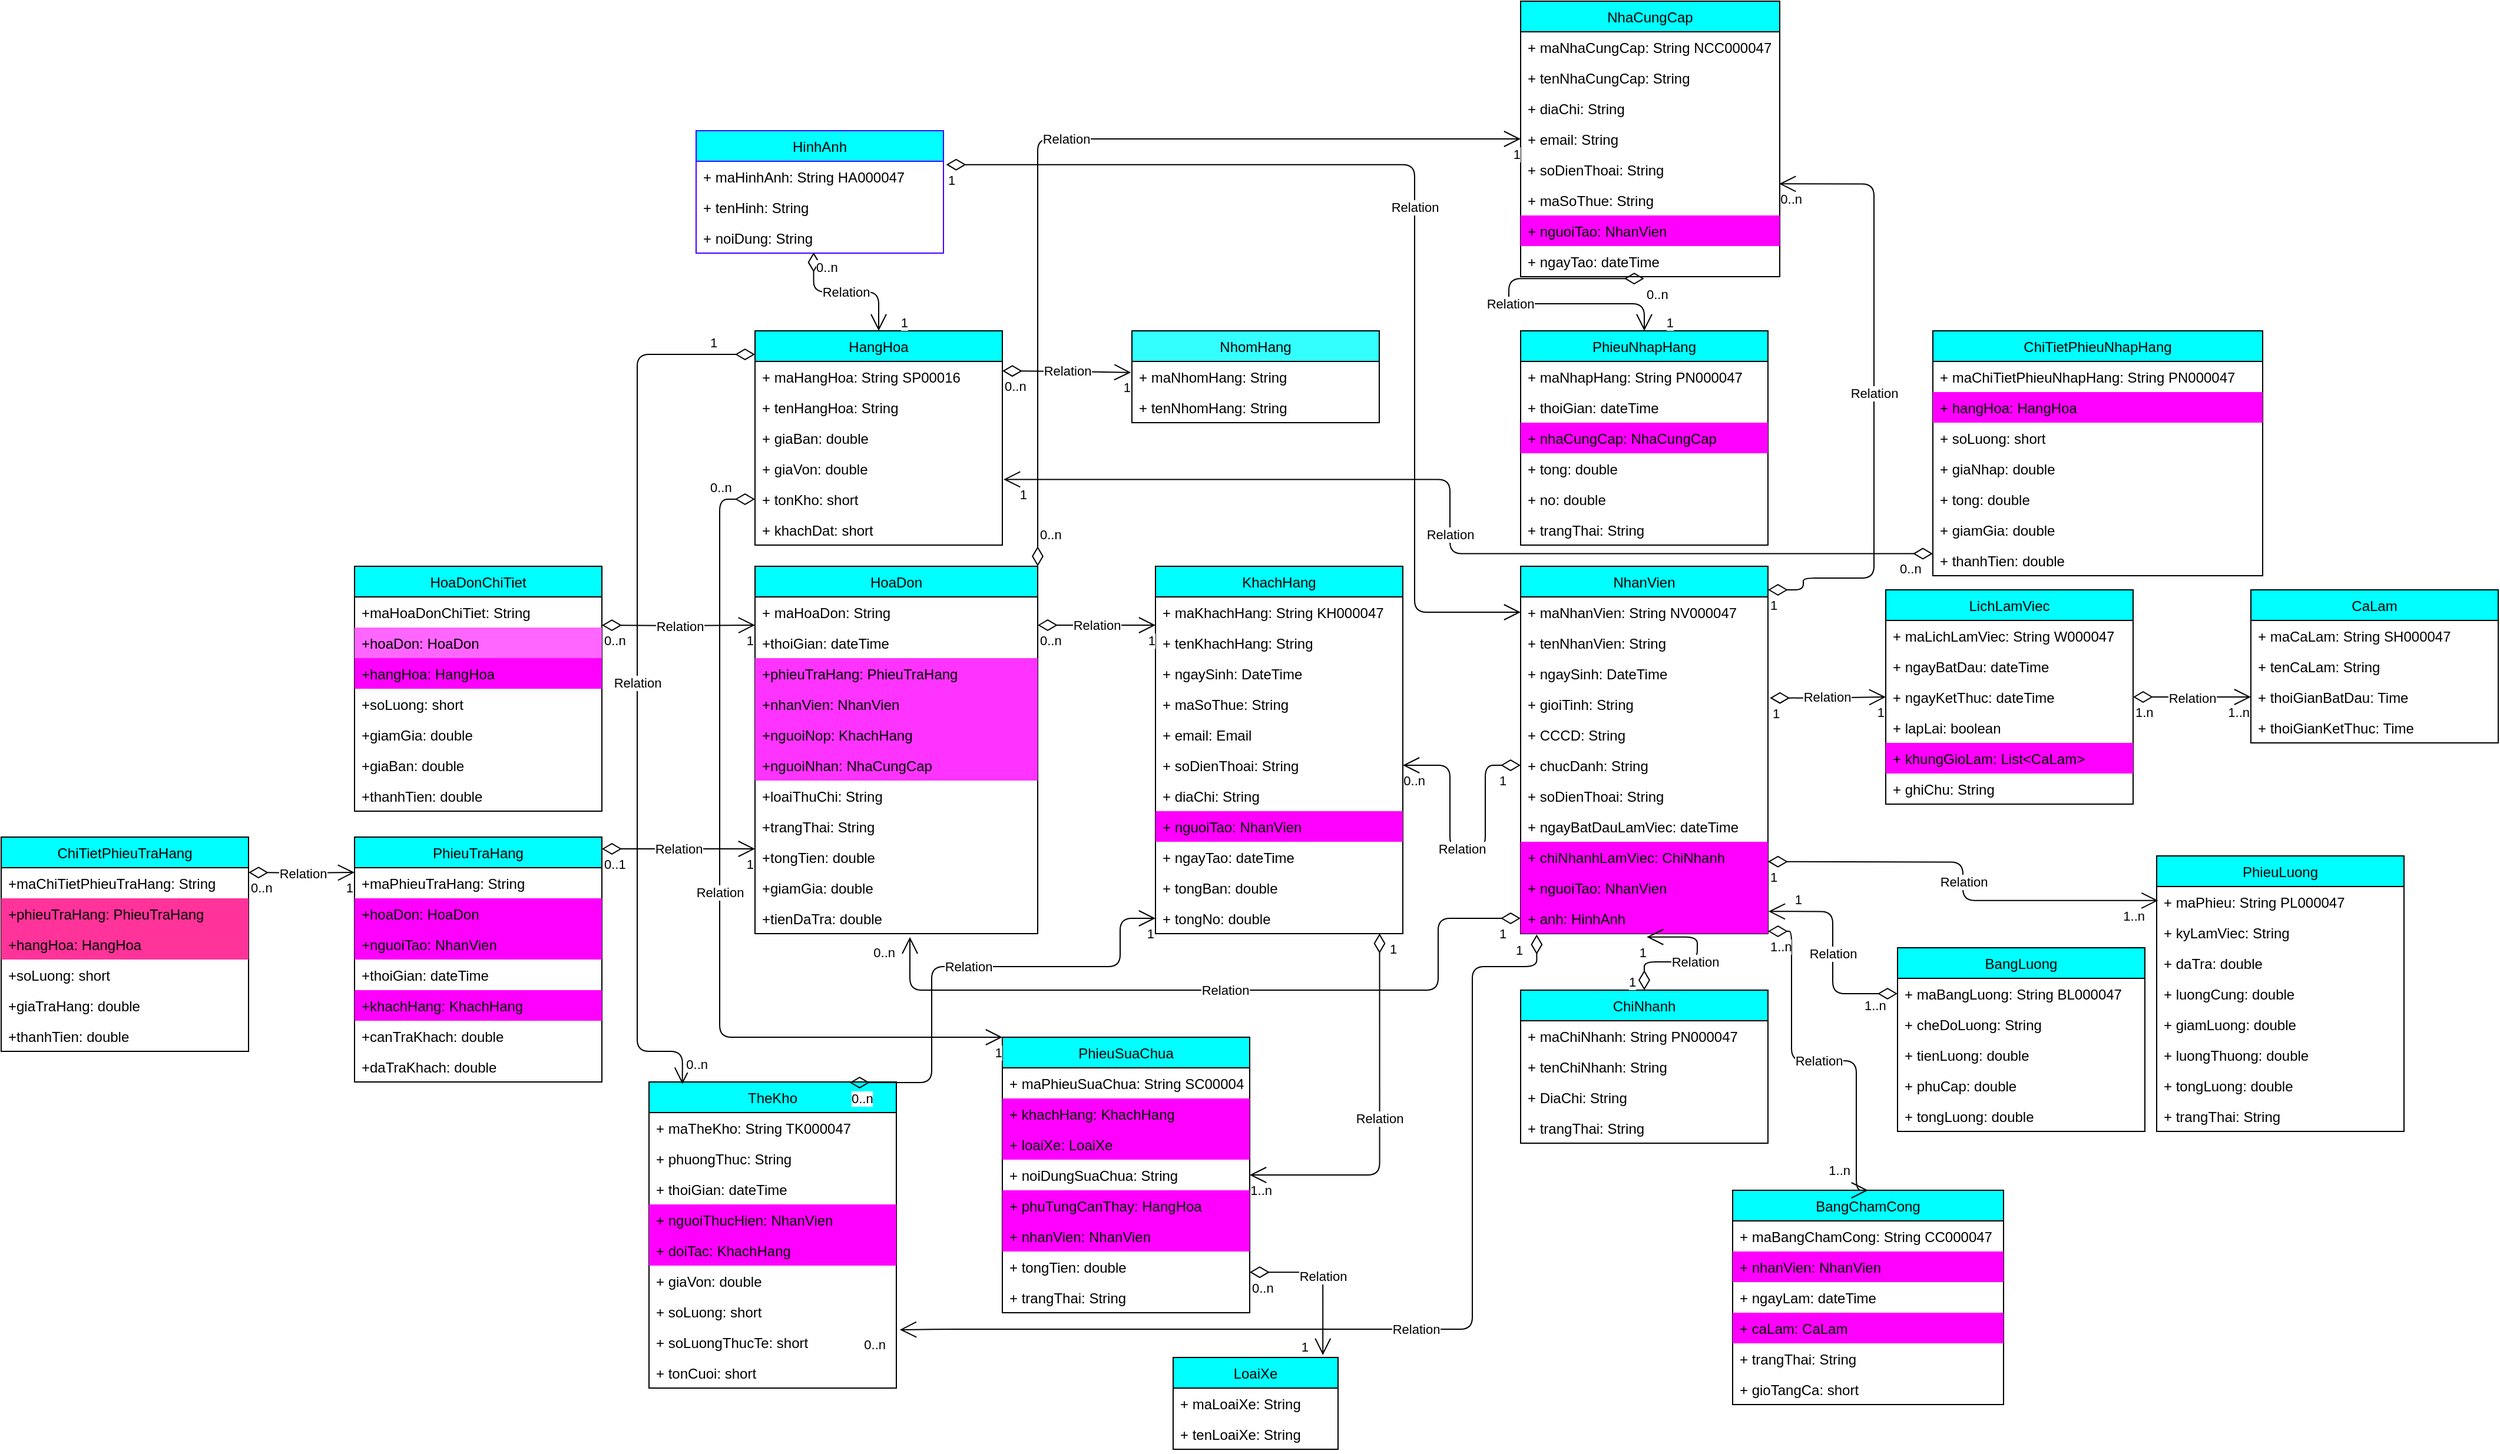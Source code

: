 <mxfile version="13.9.9" type="device"><diagram id="Uu4i0tBCUgNNrZvMfekL" name="Page-1"><mxGraphModel dx="932" dy="1138" grid="1" gridSize="10" guides="1" tooltips="1" connect="1" arrows="1" fold="1" page="1" pageScale="1" pageWidth="850" pageHeight="1100" math="0" shadow="0"><root><mxCell id="0"/><mxCell id="1" parent="0"/><mxCell id="KLVZ74iMkm5RS4pxARlG-1" value="HangHoa" style="swimlane;fontStyle=0;childLayout=stackLayout;horizontal=1;startSize=26;fillColor=#00FFFF;horizontalStack=0;resizeParent=1;resizeParentMax=0;resizeLast=0;collapsible=1;marginBottom=0;" parent="1" vertex="1"><mxGeometry x="40" y="120" width="210" height="182" as="geometry"/></mxCell><mxCell id="KLVZ74iMkm5RS4pxARlG-2" value="+ maHangHoa: String SP00016" style="text;strokeColor=none;fillColor=none;align=left;verticalAlign=top;spacingLeft=4;spacingRight=4;overflow=hidden;rotatable=0;points=[[0,0.5],[1,0.5]];portConstraint=eastwest;" parent="KLVZ74iMkm5RS4pxARlG-1" vertex="1"><mxGeometry y="26" width="210" height="26" as="geometry"/></mxCell><mxCell id="KLVZ74iMkm5RS4pxARlG-3" value="+ tenHangHoa: String" style="text;strokeColor=none;fillColor=none;align=left;verticalAlign=top;spacingLeft=4;spacingRight=4;overflow=hidden;rotatable=0;points=[[0,0.5],[1,0.5]];portConstraint=eastwest;" parent="KLVZ74iMkm5RS4pxARlG-1" vertex="1"><mxGeometry y="52" width="210" height="26" as="geometry"/></mxCell><mxCell id="KLVZ74iMkm5RS4pxARlG-4" value="+ giaBan: double" style="text;strokeColor=none;fillColor=none;align=left;verticalAlign=top;spacingLeft=4;spacingRight=4;overflow=hidden;rotatable=0;points=[[0,0.5],[1,0.5]];portConstraint=eastwest;" parent="KLVZ74iMkm5RS4pxARlG-1" vertex="1"><mxGeometry y="78" width="210" height="26" as="geometry"/></mxCell><mxCell id="KLVZ74iMkm5RS4pxARlG-5" value="+ giaVon: double" style="text;strokeColor=none;fillColor=none;align=left;verticalAlign=top;spacingLeft=4;spacingRight=4;overflow=hidden;rotatable=0;points=[[0,0.5],[1,0.5]];portConstraint=eastwest;" parent="KLVZ74iMkm5RS4pxARlG-1" vertex="1"><mxGeometry y="104" width="210" height="26" as="geometry"/></mxCell><mxCell id="KLVZ74iMkm5RS4pxARlG-6" value="+ tonKho: short" style="text;strokeColor=none;fillColor=none;align=left;verticalAlign=top;spacingLeft=4;spacingRight=4;overflow=hidden;rotatable=0;points=[[0,0.5],[1,0.5]];portConstraint=eastwest;" parent="KLVZ74iMkm5RS4pxARlG-1" vertex="1"><mxGeometry y="130" width="210" height="26" as="geometry"/></mxCell><mxCell id="KLVZ74iMkm5RS4pxARlG-7" value="+ khachDat: short" style="text;strokeColor=none;fillColor=none;align=left;verticalAlign=top;spacingLeft=4;spacingRight=4;overflow=hidden;rotatable=0;points=[[0,0.5],[1,0.5]];portConstraint=eastwest;" parent="KLVZ74iMkm5RS4pxARlG-1" vertex="1"><mxGeometry y="156" width="210" height="26" as="geometry"/></mxCell><mxCell id="KLVZ74iMkm5RS4pxARlG-8" value="NhomHang" style="swimlane;fontStyle=0;childLayout=stackLayout;horizontal=1;startSize=26;fillColor=#33FFFF;horizontalStack=0;resizeParent=1;resizeParentMax=0;resizeLast=0;collapsible=1;marginBottom=0;strokeColor=#000000;" parent="1" vertex="1"><mxGeometry x="360" y="120" width="210" height="78" as="geometry"/></mxCell><mxCell id="KLVZ74iMkm5RS4pxARlG-9" value="+ maNhomHang: String" style="text;strokeColor=none;fillColor=none;align=left;verticalAlign=top;spacingLeft=4;spacingRight=4;overflow=hidden;rotatable=0;points=[[0,0.5],[1,0.5]];portConstraint=eastwest;" parent="KLVZ74iMkm5RS4pxARlG-8" vertex="1"><mxGeometry y="26" width="210" height="26" as="geometry"/></mxCell><mxCell id="KLVZ74iMkm5RS4pxARlG-10" value="+ tenNhomHang: String" style="text;strokeColor=none;fillColor=none;align=left;verticalAlign=top;spacingLeft=4;spacingRight=4;overflow=hidden;rotatable=0;points=[[0,0.5],[1,0.5]];portConstraint=eastwest;" parent="KLVZ74iMkm5RS4pxARlG-8" vertex="1"><mxGeometry y="52" width="210" height="26" as="geometry"/></mxCell><mxCell id="KLVZ74iMkm5RS4pxARlG-16" value="Relation" style="endArrow=open;html=1;endSize=12;startArrow=diamondThin;startSize=14;startFill=0;edgeStyle=orthogonalEdgeStyle;entryX=-0.004;entryY=0.36;entryDx=0;entryDy=0;entryPerimeter=0;" parent="1" target="KLVZ74iMkm5RS4pxARlG-9" edge="1"><mxGeometry relative="1" as="geometry"><mxPoint x="250" y="154" as="sourcePoint"/><mxPoint x="340" y="164" as="targetPoint"/></mxGeometry></mxCell><mxCell id="KLVZ74iMkm5RS4pxARlG-17" value="0..n" style="edgeLabel;resizable=0;html=1;align=left;verticalAlign=top;" parent="KLVZ74iMkm5RS4pxARlG-16" connectable="0" vertex="1"><mxGeometry x="-1" relative="1" as="geometry"/></mxCell><mxCell id="KLVZ74iMkm5RS4pxARlG-18" value="1" style="edgeLabel;resizable=0;html=1;align=right;verticalAlign=top;" parent="KLVZ74iMkm5RS4pxARlG-16" connectable="0" vertex="1"><mxGeometry x="1" relative="1" as="geometry"/></mxCell><mxCell id="KLVZ74iMkm5RS4pxARlG-19" value="HoaDon" style="swimlane;fontStyle=0;childLayout=stackLayout;horizontal=1;startSize=26;fillColor=#00FFFF;horizontalStack=0;resizeParent=1;resizeParentMax=0;resizeLast=0;collapsible=1;marginBottom=0;" parent="1" vertex="1"><mxGeometry x="40" y="320" width="240" height="312" as="geometry"/></mxCell><mxCell id="KLVZ74iMkm5RS4pxARlG-20" value="+ maHoaDon: String" style="text;strokeColor=none;fillColor=none;align=left;verticalAlign=top;spacingLeft=4;spacingRight=4;overflow=hidden;rotatable=0;points=[[0,0.5],[1,0.5]];portConstraint=eastwest;" parent="KLVZ74iMkm5RS4pxARlG-19" vertex="1"><mxGeometry y="26" width="240" height="26" as="geometry"/></mxCell><mxCell id="KLVZ74iMkm5RS4pxARlG-21" value="+thoiGian: dateTime" style="text;strokeColor=none;fillColor=none;align=left;verticalAlign=top;spacingLeft=4;spacingRight=4;overflow=hidden;rotatable=0;points=[[0,0.5],[1,0.5]];portConstraint=eastwest;" parent="KLVZ74iMkm5RS4pxARlG-19" vertex="1"><mxGeometry y="52" width="240" height="26" as="geometry"/></mxCell><mxCell id="KLVZ74iMkm5RS4pxARlG-22" value="+phieuTraHang: PhieuTraHang" style="text;strokeColor=none;fillColor=#FF33FF;align=left;verticalAlign=top;spacingLeft=4;spacingRight=4;overflow=hidden;rotatable=0;points=[[0,0.5],[1,0.5]];portConstraint=eastwest;" parent="KLVZ74iMkm5RS4pxARlG-19" vertex="1"><mxGeometry y="78" width="240" height="26" as="geometry"/></mxCell><mxCell id="KLVZ74iMkm5RS4pxARlG-23" value="+nhanVien: NhanVien" style="text;strokeColor=none;fillColor=#FF33FF;align=left;verticalAlign=top;spacingLeft=4;spacingRight=4;overflow=hidden;rotatable=0;points=[[0,0.5],[1,0.5]];portConstraint=eastwest;" parent="KLVZ74iMkm5RS4pxARlG-19" vertex="1"><mxGeometry y="104" width="240" height="26" as="geometry"/></mxCell><mxCell id="KLVZ74iMkm5RS4pxARlG-24" value="+nguoiNop: KhachHang" style="text;strokeColor=none;fillColor=#FF33FF;align=left;verticalAlign=top;spacingLeft=4;spacingRight=4;overflow=hidden;rotatable=0;points=[[0,0.5],[1,0.5]];portConstraint=eastwest;" parent="KLVZ74iMkm5RS4pxARlG-19" vertex="1"><mxGeometry y="130" width="240" height="26" as="geometry"/></mxCell><mxCell id="KLVZ74iMkm5RS4pxARlG-25" value="+nguoiNhan: NhaCungCap" style="text;strokeColor=none;fillColor=#FF33FF;align=left;verticalAlign=top;spacingLeft=4;spacingRight=4;overflow=hidden;rotatable=0;points=[[0,0.5],[1,0.5]];portConstraint=eastwest;" parent="KLVZ74iMkm5RS4pxARlG-19" vertex="1"><mxGeometry y="156" width="240" height="26" as="geometry"/></mxCell><mxCell id="KLVZ74iMkm5RS4pxARlG-26" value="+loaiThuChi: String" style="text;strokeColor=none;fillColor=none;align=left;verticalAlign=top;spacingLeft=4;spacingRight=4;overflow=hidden;rotatable=0;points=[[0,0.5],[1,0.5]];portConstraint=eastwest;" parent="KLVZ74iMkm5RS4pxARlG-19" vertex="1"><mxGeometry y="182" width="240" height="26" as="geometry"/></mxCell><mxCell id="KLVZ74iMkm5RS4pxARlG-27" value="+trangThai: String" style="text;strokeColor=none;fillColor=none;align=left;verticalAlign=top;spacingLeft=4;spacingRight=4;overflow=hidden;rotatable=0;points=[[0,0.5],[1,0.5]];portConstraint=eastwest;" parent="KLVZ74iMkm5RS4pxARlG-19" vertex="1"><mxGeometry y="208" width="240" height="26" as="geometry"/></mxCell><mxCell id="KLVZ74iMkm5RS4pxARlG-28" value="+tongTien: double" style="text;strokeColor=none;fillColor=none;align=left;verticalAlign=top;spacingLeft=4;spacingRight=4;overflow=hidden;rotatable=0;points=[[0,0.5],[1,0.5]];portConstraint=eastwest;" parent="KLVZ74iMkm5RS4pxARlG-19" vertex="1"><mxGeometry y="234" width="240" height="26" as="geometry"/></mxCell><mxCell id="KLVZ74iMkm5RS4pxARlG-29" value="+giamGia: double" style="text;strokeColor=none;fillColor=none;align=left;verticalAlign=top;spacingLeft=4;spacingRight=4;overflow=hidden;rotatable=0;points=[[0,0.5],[1,0.5]];portConstraint=eastwest;" parent="KLVZ74iMkm5RS4pxARlG-19" vertex="1"><mxGeometry y="260" width="240" height="26" as="geometry"/></mxCell><mxCell id="KLVZ74iMkm5RS4pxARlG-30" value="+tienDaTra: double" style="text;strokeColor=none;fillColor=none;align=left;verticalAlign=top;spacingLeft=4;spacingRight=4;overflow=hidden;rotatable=0;points=[[0,0.5],[1,0.5]];portConstraint=eastwest;" parent="KLVZ74iMkm5RS4pxARlG-19" vertex="1"><mxGeometry y="286" width="240" height="26" as="geometry"/></mxCell><mxCell id="KLVZ74iMkm5RS4pxARlG-31" value="HoaDonChiTiet" style="swimlane;fontStyle=0;childLayout=stackLayout;horizontal=1;startSize=26;fillColor=#00FFFF;horizontalStack=0;resizeParent=1;resizeParentMax=0;resizeLast=0;collapsible=1;marginBottom=0;" parent="1" vertex="1"><mxGeometry x="-300" y="320" width="210" height="208" as="geometry"/></mxCell><mxCell id="KLVZ74iMkm5RS4pxARlG-32" value="+maHoaDonChiTiet: String" style="text;strokeColor=none;fillColor=none;align=left;verticalAlign=top;spacingLeft=4;spacingRight=4;overflow=hidden;rotatable=0;points=[[0,0.5],[1,0.5]];portConstraint=eastwest;" parent="KLVZ74iMkm5RS4pxARlG-31" vertex="1"><mxGeometry y="26" width="210" height="26" as="geometry"/></mxCell><mxCell id="KLVZ74iMkm5RS4pxARlG-33" value="+hoaDon: HoaDon" style="text;strokeColor=none;fillColor=#FF66FF;align=left;verticalAlign=top;spacingLeft=4;spacingRight=4;overflow=hidden;rotatable=0;points=[[0,0.5],[1,0.5]];portConstraint=eastwest;" parent="KLVZ74iMkm5RS4pxARlG-31" vertex="1"><mxGeometry y="52" width="210" height="26" as="geometry"/></mxCell><mxCell id="KLVZ74iMkm5RS4pxARlG-34" value="+hangHoa: HangHoa" style="text;strokeColor=none;fillColor=#FF00FF;align=left;verticalAlign=top;spacingLeft=4;spacingRight=4;overflow=hidden;rotatable=0;points=[[0,0.5],[1,0.5]];portConstraint=eastwest;" parent="KLVZ74iMkm5RS4pxARlG-31" vertex="1"><mxGeometry y="78" width="210" height="26" as="geometry"/></mxCell><mxCell id="KLVZ74iMkm5RS4pxARlG-36" value="+soLuong: short" style="text;strokeColor=none;fillColor=none;align=left;verticalAlign=top;spacingLeft=4;spacingRight=4;overflow=hidden;rotatable=0;points=[[0,0.5],[1,0.5]];portConstraint=eastwest;" parent="KLVZ74iMkm5RS4pxARlG-31" vertex="1"><mxGeometry y="104" width="210" height="26" as="geometry"/></mxCell><mxCell id="KLVZ74iMkm5RS4pxARlG-37" value="+giamGia: double" style="text;strokeColor=none;fillColor=none;align=left;verticalAlign=top;spacingLeft=4;spacingRight=4;overflow=hidden;rotatable=0;points=[[0,0.5],[1,0.5]];portConstraint=eastwest;" parent="KLVZ74iMkm5RS4pxARlG-31" vertex="1"><mxGeometry y="130" width="210" height="26" as="geometry"/></mxCell><mxCell id="KLVZ74iMkm5RS4pxARlG-38" value="+giaBan: double" style="text;strokeColor=none;fillColor=none;align=left;verticalAlign=top;spacingLeft=4;spacingRight=4;overflow=hidden;rotatable=0;points=[[0,0.5],[1,0.5]];portConstraint=eastwest;" parent="KLVZ74iMkm5RS4pxARlG-31" vertex="1"><mxGeometry y="156" width="210" height="26" as="geometry"/></mxCell><mxCell id="KLVZ74iMkm5RS4pxARlG-39" value="+thanhTien: double" style="text;strokeColor=none;fillColor=none;align=left;verticalAlign=top;spacingLeft=4;spacingRight=4;overflow=hidden;rotatable=0;points=[[0,0.5],[1,0.5]];portConstraint=eastwest;" parent="KLVZ74iMkm5RS4pxARlG-31" vertex="1"><mxGeometry y="182" width="210" height="26" as="geometry"/></mxCell><mxCell id="KLVZ74iMkm5RS4pxARlG-43" value="PhieuTraHang" style="swimlane;fontStyle=0;childLayout=stackLayout;horizontal=1;startSize=26;fillColor=#00FFFF;horizontalStack=0;resizeParent=1;resizeParentMax=0;resizeLast=0;collapsible=1;marginBottom=0;" parent="1" vertex="1"><mxGeometry x="-300" y="550" width="210" height="208" as="geometry"/></mxCell><mxCell id="KLVZ74iMkm5RS4pxARlG-44" value="+maPhieuTraHang: String" style="text;strokeColor=none;fillColor=none;align=left;verticalAlign=top;spacingLeft=4;spacingRight=4;overflow=hidden;rotatable=0;points=[[0,0.5],[1,0.5]];portConstraint=eastwest;" parent="KLVZ74iMkm5RS4pxARlG-43" vertex="1"><mxGeometry y="26" width="210" height="26" as="geometry"/></mxCell><mxCell id="KLVZ74iMkm5RS4pxARlG-45" value="+hoaDon: HoaDon" style="text;strokeColor=none;fillColor=#FF00FF;align=left;verticalAlign=top;spacingLeft=4;spacingRight=4;overflow=hidden;rotatable=0;points=[[0,0.5],[1,0.5]];portConstraint=eastwest;" parent="KLVZ74iMkm5RS4pxARlG-43" vertex="1"><mxGeometry y="52" width="210" height="26" as="geometry"/></mxCell><mxCell id="KLVZ74iMkm5RS4pxARlG-46" value="+nguoiTao: NhanVien" style="text;strokeColor=none;fillColor=#FF00FF;align=left;verticalAlign=top;spacingLeft=4;spacingRight=4;overflow=hidden;rotatable=0;points=[[0,0.5],[1,0.5]];portConstraint=eastwest;" parent="KLVZ74iMkm5RS4pxARlG-43" vertex="1"><mxGeometry y="78" width="210" height="26" as="geometry"/></mxCell><mxCell id="KLVZ74iMkm5RS4pxARlG-47" value="+thoiGian: dateTime" style="text;strokeColor=none;fillColor=none;align=left;verticalAlign=top;spacingLeft=4;spacingRight=4;overflow=hidden;rotatable=0;points=[[0,0.5],[1,0.5]];portConstraint=eastwest;" parent="KLVZ74iMkm5RS4pxARlG-43" vertex="1"><mxGeometry y="104" width="210" height="26" as="geometry"/></mxCell><mxCell id="KLVZ74iMkm5RS4pxARlG-48" value="+khachHang: KhachHang" style="text;strokeColor=none;fillColor=#FF00FF;align=left;verticalAlign=top;spacingLeft=4;spacingRight=4;overflow=hidden;rotatable=0;points=[[0,0.5],[1,0.5]];portConstraint=eastwest;" parent="KLVZ74iMkm5RS4pxARlG-43" vertex="1"><mxGeometry y="130" width="210" height="26" as="geometry"/></mxCell><mxCell id="KLVZ74iMkm5RS4pxARlG-49" value="+canTraKhach: double" style="text;strokeColor=none;fillColor=none;align=left;verticalAlign=top;spacingLeft=4;spacingRight=4;overflow=hidden;rotatable=0;points=[[0,0.5],[1,0.5]];portConstraint=eastwest;" parent="KLVZ74iMkm5RS4pxARlG-43" vertex="1"><mxGeometry y="156" width="210" height="26" as="geometry"/></mxCell><mxCell id="KLVZ74iMkm5RS4pxARlG-50" value="+daTraKhach: double" style="text;strokeColor=none;fillColor=none;align=left;verticalAlign=top;spacingLeft=4;spacingRight=4;overflow=hidden;rotatable=0;points=[[0,0.5],[1,0.5]];portConstraint=eastwest;" parent="KLVZ74iMkm5RS4pxARlG-43" vertex="1"><mxGeometry y="182" width="210" height="26" as="geometry"/></mxCell><mxCell id="KLVZ74iMkm5RS4pxARlG-52" value="Relation" style="endArrow=open;html=1;endSize=12;startArrow=diamondThin;startSize=14;startFill=0;edgeStyle=orthogonalEdgeStyle;entryX=0;entryY=0.923;entryDx=0;entryDy=0;entryPerimeter=0;" parent="1" target="KLVZ74iMkm5RS4pxARlG-20" edge="1"><mxGeometry relative="1" as="geometry"><mxPoint x="-90" y="370" as="sourcePoint"/><mxPoint x="20" y="370" as="targetPoint"/></mxGeometry></mxCell><mxCell id="KLVZ74iMkm5RS4pxARlG-53" value="0..n" style="edgeLabel;resizable=0;html=1;align=left;verticalAlign=top;" parent="KLVZ74iMkm5RS4pxARlG-52" connectable="0" vertex="1"><mxGeometry x="-1" relative="1" as="geometry"/></mxCell><mxCell id="KLVZ74iMkm5RS4pxARlG-54" value="1" style="edgeLabel;resizable=0;html=1;align=right;verticalAlign=top;" parent="KLVZ74iMkm5RS4pxARlG-52" connectable="0" vertex="1"><mxGeometry x="1" relative="1" as="geometry"/></mxCell><mxCell id="KLVZ74iMkm5RS4pxARlG-63" value="Relation" style="endArrow=open;html=1;endSize=12;startArrow=diamondThin;startSize=14;startFill=0;edgeStyle=orthogonalEdgeStyle;entryX=0;entryY=0.923;entryDx=0;entryDy=0;entryPerimeter=0;" parent="1" edge="1"><mxGeometry relative="1" as="geometry"><mxPoint x="-90" y="560" as="sourcePoint"/><mxPoint x="40" y="559.998" as="targetPoint"/></mxGeometry></mxCell><mxCell id="KLVZ74iMkm5RS4pxARlG-64" value="0..1" style="edgeLabel;resizable=0;html=1;align=left;verticalAlign=top;" parent="KLVZ74iMkm5RS4pxARlG-63" connectable="0" vertex="1"><mxGeometry x="-1" relative="1" as="geometry"/></mxCell><mxCell id="KLVZ74iMkm5RS4pxARlG-65" value="1" style="edgeLabel;resizable=0;html=1;align=right;verticalAlign=top;" parent="KLVZ74iMkm5RS4pxARlG-63" connectable="0" vertex="1"><mxGeometry x="1" relative="1" as="geometry"/></mxCell><mxCell id="KLVZ74iMkm5RS4pxARlG-66" value="ChiTietPhieuTraHang" style="swimlane;fontStyle=0;childLayout=stackLayout;horizontal=1;startSize=26;fillColor=#00FFFF;horizontalStack=0;resizeParent=1;resizeParentMax=0;resizeLast=0;collapsible=1;marginBottom=0;" parent="1" vertex="1"><mxGeometry x="-600" y="550" width="210" height="182" as="geometry"/></mxCell><mxCell id="KLVZ74iMkm5RS4pxARlG-67" value="+maChiTietPhieuTraHang: String" style="text;strokeColor=none;fillColor=none;align=left;verticalAlign=top;spacingLeft=4;spacingRight=4;overflow=hidden;rotatable=0;points=[[0,0.5],[1,0.5]];portConstraint=eastwest;" parent="KLVZ74iMkm5RS4pxARlG-66" vertex="1"><mxGeometry y="26" width="210" height="26" as="geometry"/></mxCell><mxCell id="KLVZ74iMkm5RS4pxARlG-68" value="+phieuTraHang: PhieuTraHang" style="text;strokeColor=none;fillColor=#FF3399;align=left;verticalAlign=top;spacingLeft=4;spacingRight=4;overflow=hidden;rotatable=0;points=[[0,0.5],[1,0.5]];portConstraint=eastwest;" parent="KLVZ74iMkm5RS4pxARlG-66" vertex="1"><mxGeometry y="52" width="210" height="26" as="geometry"/></mxCell><mxCell id="KLVZ74iMkm5RS4pxARlG-69" value="+hangHoa: HangHoa" style="text;strokeColor=none;fillColor=#FF3399;align=left;verticalAlign=top;spacingLeft=4;spacingRight=4;overflow=hidden;rotatable=0;points=[[0,0.5],[1,0.5]];portConstraint=eastwest;" parent="KLVZ74iMkm5RS4pxARlG-66" vertex="1"><mxGeometry y="78" width="210" height="26" as="geometry"/></mxCell><mxCell id="KLVZ74iMkm5RS4pxARlG-70" value="+soLuong: short" style="text;strokeColor=none;fillColor=none;align=left;verticalAlign=top;spacingLeft=4;spacingRight=4;overflow=hidden;rotatable=0;points=[[0,0.5],[1,0.5]];portConstraint=eastwest;" parent="KLVZ74iMkm5RS4pxARlG-66" vertex="1"><mxGeometry y="104" width="210" height="26" as="geometry"/></mxCell><mxCell id="KLVZ74iMkm5RS4pxARlG-72" value="+giaTraHang: double" style="text;strokeColor=none;fillColor=none;align=left;verticalAlign=top;spacingLeft=4;spacingRight=4;overflow=hidden;rotatable=0;points=[[0,0.5],[1,0.5]];portConstraint=eastwest;" parent="KLVZ74iMkm5RS4pxARlG-66" vertex="1"><mxGeometry y="130" width="210" height="26" as="geometry"/></mxCell><mxCell id="KLVZ74iMkm5RS4pxARlG-73" value="+thanhTien: double" style="text;strokeColor=none;fillColor=none;align=left;verticalAlign=top;spacingLeft=4;spacingRight=4;overflow=hidden;rotatable=0;points=[[0,0.5],[1,0.5]];portConstraint=eastwest;" parent="KLVZ74iMkm5RS4pxARlG-66" vertex="1"><mxGeometry y="156" width="210" height="26" as="geometry"/></mxCell><mxCell id="KLVZ74iMkm5RS4pxARlG-74" value="Relation" style="endArrow=open;html=1;endSize=12;startArrow=diamondThin;startSize=14;startFill=0;edgeStyle=orthogonalEdgeStyle;entryX=0;entryY=0.154;entryDx=0;entryDy=0;entryPerimeter=0;" parent="1" target="KLVZ74iMkm5RS4pxARlG-44" edge="1"><mxGeometry relative="1" as="geometry"><mxPoint x="-390" y="580" as="sourcePoint"/><mxPoint x="-310" y="580" as="targetPoint"/></mxGeometry></mxCell><mxCell id="KLVZ74iMkm5RS4pxARlG-75" value="0..n" style="edgeLabel;resizable=0;html=1;align=left;verticalAlign=top;" parent="KLVZ74iMkm5RS4pxARlG-74" connectable="0" vertex="1"><mxGeometry x="-1" relative="1" as="geometry"/></mxCell><mxCell id="KLVZ74iMkm5RS4pxARlG-76" value="1" style="edgeLabel;resizable=0;html=1;align=right;verticalAlign=top;" parent="KLVZ74iMkm5RS4pxARlG-74" connectable="0" vertex="1"><mxGeometry x="1" relative="1" as="geometry"/></mxCell><mxCell id="KLVZ74iMkm5RS4pxARlG-77" value="PhieuNhapHang" style="swimlane;fontStyle=0;childLayout=stackLayout;horizontal=1;startSize=26;fillColor=#00FFFF;horizontalStack=0;resizeParent=1;resizeParentMax=0;resizeLast=0;collapsible=1;marginBottom=0;" parent="1" vertex="1"><mxGeometry x="690" y="120" width="210" height="182" as="geometry"/></mxCell><mxCell id="KLVZ74iMkm5RS4pxARlG-78" value="+ maNhapHang: String PN000047" style="text;strokeColor=none;fillColor=none;align=left;verticalAlign=top;spacingLeft=4;spacingRight=4;overflow=hidden;rotatable=0;points=[[0,0.5],[1,0.5]];portConstraint=eastwest;" parent="KLVZ74iMkm5RS4pxARlG-77" vertex="1"><mxGeometry y="26" width="210" height="26" as="geometry"/></mxCell><mxCell id="KLVZ74iMkm5RS4pxARlG-79" value="+ thoiGian: dateTime" style="text;strokeColor=none;fillColor=none;align=left;verticalAlign=top;spacingLeft=4;spacingRight=4;overflow=hidden;rotatable=0;points=[[0,0.5],[1,0.5]];portConstraint=eastwest;" parent="KLVZ74iMkm5RS4pxARlG-77" vertex="1"><mxGeometry y="52" width="210" height="26" as="geometry"/></mxCell><mxCell id="KLVZ74iMkm5RS4pxARlG-80" value="+ nhaCungCap: NhaCungCap" style="text;strokeColor=none;fillColor=#FF00FF;align=left;verticalAlign=top;spacingLeft=4;spacingRight=4;overflow=hidden;rotatable=0;points=[[0,0.5],[1,0.5]];portConstraint=eastwest;" parent="KLVZ74iMkm5RS4pxARlG-77" vertex="1"><mxGeometry y="78" width="210" height="26" as="geometry"/></mxCell><mxCell id="KLVZ74iMkm5RS4pxARlG-81" value="+ tong: double" style="text;strokeColor=none;fillColor=none;align=left;verticalAlign=top;spacingLeft=4;spacingRight=4;overflow=hidden;rotatable=0;points=[[0,0.5],[1,0.5]];portConstraint=eastwest;" parent="KLVZ74iMkm5RS4pxARlG-77" vertex="1"><mxGeometry y="104" width="210" height="26" as="geometry"/></mxCell><mxCell id="KLVZ74iMkm5RS4pxARlG-82" value="+ no: double" style="text;strokeColor=none;fillColor=none;align=left;verticalAlign=top;spacingLeft=4;spacingRight=4;overflow=hidden;rotatable=0;points=[[0,0.5],[1,0.5]];portConstraint=eastwest;" parent="KLVZ74iMkm5RS4pxARlG-77" vertex="1"><mxGeometry y="130" width="210" height="26" as="geometry"/></mxCell><mxCell id="KLVZ74iMkm5RS4pxARlG-83" value="+ trangThai: String" style="text;strokeColor=none;fillColor=none;align=left;verticalAlign=top;spacingLeft=4;spacingRight=4;overflow=hidden;rotatable=0;points=[[0,0.5],[1,0.5]];portConstraint=eastwest;" parent="KLVZ74iMkm5RS4pxARlG-77" vertex="1"><mxGeometry y="156" width="210" height="26" as="geometry"/></mxCell><mxCell id="KLVZ74iMkm5RS4pxARlG-84" value="KhachHang" style="swimlane;fontStyle=0;childLayout=stackLayout;horizontal=1;startSize=26;fillColor=#00FFFF;horizontalStack=0;resizeParent=1;resizeParentMax=0;resizeLast=0;collapsible=1;marginBottom=0;" parent="1" vertex="1"><mxGeometry x="380" y="320" width="210" height="312" as="geometry"/></mxCell><mxCell id="KLVZ74iMkm5RS4pxARlG-85" value="+ maKhachHang: String KH000047" style="text;strokeColor=none;fillColor=none;align=left;verticalAlign=top;spacingLeft=4;spacingRight=4;overflow=hidden;rotatable=0;points=[[0,0.5],[1,0.5]];portConstraint=eastwest;" parent="KLVZ74iMkm5RS4pxARlG-84" vertex="1"><mxGeometry y="26" width="210" height="26" as="geometry"/></mxCell><mxCell id="KLVZ74iMkm5RS4pxARlG-86" value="+ tenKhachHang: String" style="text;strokeColor=none;fillColor=none;align=left;verticalAlign=top;spacingLeft=4;spacingRight=4;overflow=hidden;rotatable=0;points=[[0,0.5],[1,0.5]];portConstraint=eastwest;" parent="KLVZ74iMkm5RS4pxARlG-84" vertex="1"><mxGeometry y="52" width="210" height="26" as="geometry"/></mxCell><mxCell id="KLVZ74iMkm5RS4pxARlG-87" value="+ ngaySinh: DateTime" style="text;strokeColor=none;fillColor=none;align=left;verticalAlign=top;spacingLeft=4;spacingRight=4;overflow=hidden;rotatable=0;points=[[0,0.5],[1,0.5]];portConstraint=eastwest;" parent="KLVZ74iMkm5RS4pxARlG-84" vertex="1"><mxGeometry y="78" width="210" height="26" as="geometry"/></mxCell><mxCell id="KLVZ74iMkm5RS4pxARlG-88" value="+ maSoThue: String" style="text;strokeColor=none;fillColor=none;align=left;verticalAlign=top;spacingLeft=4;spacingRight=4;overflow=hidden;rotatable=0;points=[[0,0.5],[1,0.5]];portConstraint=eastwest;" parent="KLVZ74iMkm5RS4pxARlG-84" vertex="1"><mxGeometry y="104" width="210" height="26" as="geometry"/></mxCell><mxCell id="KLVZ74iMkm5RS4pxARlG-89" value="+ email: Email" style="text;strokeColor=none;fillColor=none;align=left;verticalAlign=top;spacingLeft=4;spacingRight=4;overflow=hidden;rotatable=0;points=[[0,0.5],[1,0.5]];portConstraint=eastwest;" parent="KLVZ74iMkm5RS4pxARlG-84" vertex="1"><mxGeometry y="130" width="210" height="26" as="geometry"/></mxCell><mxCell id="KLVZ74iMkm5RS4pxARlG-90" value="+ soDienThoai: String" style="text;strokeColor=none;fillColor=none;align=left;verticalAlign=top;spacingLeft=4;spacingRight=4;overflow=hidden;rotatable=0;points=[[0,0.5],[1,0.5]];portConstraint=eastwest;" parent="KLVZ74iMkm5RS4pxARlG-84" vertex="1"><mxGeometry y="156" width="210" height="26" as="geometry"/></mxCell><mxCell id="KLVZ74iMkm5RS4pxARlG-94" value="+ diaChi: String" style="text;strokeColor=none;fillColor=none;align=left;verticalAlign=top;spacingLeft=4;spacingRight=4;overflow=hidden;rotatable=0;points=[[0,0.5],[1,0.5]];portConstraint=eastwest;" parent="KLVZ74iMkm5RS4pxARlG-84" vertex="1"><mxGeometry y="182" width="210" height="26" as="geometry"/></mxCell><mxCell id="KLVZ74iMkm5RS4pxARlG-95" value="+ nguoiTao: NhanVien" style="text;strokeColor=none;fillColor=#FF00FF;align=left;verticalAlign=top;spacingLeft=4;spacingRight=4;overflow=hidden;rotatable=0;points=[[0,0.5],[1,0.5]];portConstraint=eastwest;" parent="KLVZ74iMkm5RS4pxARlG-84" vertex="1"><mxGeometry y="208" width="210" height="26" as="geometry"/></mxCell><mxCell id="KLVZ74iMkm5RS4pxARlG-96" value="+ ngayTao: dateTime" style="text;strokeColor=none;fillColor=none;align=left;verticalAlign=top;spacingLeft=4;spacingRight=4;overflow=hidden;rotatable=0;points=[[0,0.5],[1,0.5]];portConstraint=eastwest;" parent="KLVZ74iMkm5RS4pxARlG-84" vertex="1"><mxGeometry y="234" width="210" height="26" as="geometry"/></mxCell><mxCell id="KLVZ74iMkm5RS4pxARlG-97" value="+ tongBan: double" style="text;strokeColor=none;fillColor=none;align=left;verticalAlign=top;spacingLeft=4;spacingRight=4;overflow=hidden;rotatable=0;points=[[0,0.5],[1,0.5]];portConstraint=eastwest;" parent="KLVZ74iMkm5RS4pxARlG-84" vertex="1"><mxGeometry y="260" width="210" height="26" as="geometry"/></mxCell><mxCell id="KLVZ74iMkm5RS4pxARlG-98" value="+ tongNo: double" style="text;strokeColor=none;fillColor=none;align=left;verticalAlign=top;spacingLeft=4;spacingRight=4;overflow=hidden;rotatable=0;points=[[0,0.5],[1,0.5]];portConstraint=eastwest;" parent="KLVZ74iMkm5RS4pxARlG-84" vertex="1"><mxGeometry y="286" width="210" height="26" as="geometry"/></mxCell><mxCell id="KLVZ74iMkm5RS4pxARlG-91" value="Relation" style="endArrow=open;html=1;endSize=12;startArrow=diamondThin;startSize=14;startFill=0;edgeStyle=orthogonalEdgeStyle;entryX=1.005;entryY=0.855;entryDx=0;entryDy=0;entryPerimeter=0;exitX=0;exitY=0.28;exitDx=0;exitDy=0;exitPerimeter=0;" parent="1" target="KLVZ74iMkm5RS4pxARlG-5" edge="1" source="KGHlhJQ3LXGTkaLSxVW9-8"><mxGeometry relative="1" as="geometry"><mxPoint x="1030" y="300" as="sourcePoint"/><mxPoint x="570" y="170" as="targetPoint"/><Array as="points"><mxPoint x="630" y="309"/><mxPoint x="630" y="246"/></Array></mxGeometry></mxCell><mxCell id="KLVZ74iMkm5RS4pxARlG-92" value="0..n" style="edgeLabel;resizable=0;html=1;align=left;verticalAlign=top;" parent="KLVZ74iMkm5RS4pxARlG-91" connectable="0" vertex="1"><mxGeometry x="-1" relative="1" as="geometry"><mxPoint x="-30" as="offset"/></mxGeometry></mxCell><mxCell id="KLVZ74iMkm5RS4pxARlG-93" value="1" style="edgeLabel;resizable=0;html=1;align=right;verticalAlign=top;" parent="KLVZ74iMkm5RS4pxARlG-91" connectable="0" vertex="1"><mxGeometry x="1" relative="1" as="geometry"><mxPoint x="20" as="offset"/></mxGeometry></mxCell><mxCell id="KLVZ74iMkm5RS4pxARlG-99" value="Relation" style="endArrow=open;html=1;endSize=12;startArrow=diamondThin;startSize=14;startFill=0;edgeStyle=orthogonalEdgeStyle;" parent="1" edge="1"><mxGeometry relative="1" as="geometry"><mxPoint x="280" y="370" as="sourcePoint"/><mxPoint x="380" y="370" as="targetPoint"/></mxGeometry></mxCell><mxCell id="KLVZ74iMkm5RS4pxARlG-100" value="0..n" style="edgeLabel;resizable=0;html=1;align=left;verticalAlign=top;" parent="KLVZ74iMkm5RS4pxARlG-99" connectable="0" vertex="1"><mxGeometry x="-1" relative="1" as="geometry"/></mxCell><mxCell id="KLVZ74iMkm5RS4pxARlG-101" value="1" style="edgeLabel;resizable=0;html=1;align=right;verticalAlign=top;" parent="KLVZ74iMkm5RS4pxARlG-99" connectable="0" vertex="1"><mxGeometry x="1" relative="1" as="geometry"/></mxCell><mxCell id="KLVZ74iMkm5RS4pxARlG-102" value="HinhAnh" style="swimlane;fontStyle=0;childLayout=stackLayout;horizontal=1;startSize=26;fillColor=#00FFFF;horizontalStack=0;resizeParent=1;resizeParentMax=0;resizeLast=0;collapsible=1;marginBottom=0;strokeColor=#4400FF;" parent="1" vertex="1"><mxGeometry x="-10" y="-50" width="210" height="104" as="geometry"/></mxCell><mxCell id="KLVZ74iMkm5RS4pxARlG-103" value="+ maHinhAnh: String HA000047" style="text;strokeColor=none;fillColor=none;align=left;verticalAlign=top;spacingLeft=4;spacingRight=4;overflow=hidden;rotatable=0;points=[[0,0.5],[1,0.5]];portConstraint=eastwest;" parent="KLVZ74iMkm5RS4pxARlG-102" vertex="1"><mxGeometry y="26" width="210" height="26" as="geometry"/></mxCell><mxCell id="KLVZ74iMkm5RS4pxARlG-104" value="+ tenHinh: String" style="text;strokeColor=none;fillColor=none;align=left;verticalAlign=top;spacingLeft=4;spacingRight=4;overflow=hidden;rotatable=0;points=[[0,0.5],[1,0.5]];portConstraint=eastwest;" parent="KLVZ74iMkm5RS4pxARlG-102" vertex="1"><mxGeometry y="52" width="210" height="26" as="geometry"/></mxCell><mxCell id="KLVZ74iMkm5RS4pxARlG-105" value="+ noiDung: String" style="text;strokeColor=none;fillColor=none;align=left;verticalAlign=top;spacingLeft=4;spacingRight=4;overflow=hidden;rotatable=0;points=[[0,0.5],[1,0.5]];portConstraint=eastwest;" parent="KLVZ74iMkm5RS4pxARlG-102" vertex="1"><mxGeometry y="78" width="210" height="26" as="geometry"/></mxCell><mxCell id="KLVZ74iMkm5RS4pxARlG-110" value="NhaCungCap" style="swimlane;fontStyle=0;childLayout=stackLayout;horizontal=1;startSize=26;fillColor=#00FFFF;horizontalStack=0;resizeParent=1;resizeParentMax=0;resizeLast=0;collapsible=1;marginBottom=0;" parent="1" vertex="1"><mxGeometry x="690" y="-160" width="220" height="234" as="geometry"/></mxCell><mxCell id="KLVZ74iMkm5RS4pxARlG-111" value="+ maNhaCungCap: String NCC000047" style="text;strokeColor=none;fillColor=none;align=left;verticalAlign=top;spacingLeft=4;spacingRight=4;overflow=hidden;rotatable=0;points=[[0,0.5],[1,0.5]];portConstraint=eastwest;" parent="KLVZ74iMkm5RS4pxARlG-110" vertex="1"><mxGeometry y="26" width="220" height="26" as="geometry"/></mxCell><mxCell id="KLVZ74iMkm5RS4pxARlG-112" value="+ tenNhaCungCap: String" style="text;strokeColor=none;fillColor=none;align=left;verticalAlign=top;spacingLeft=4;spacingRight=4;overflow=hidden;rotatable=0;points=[[0,0.5],[1,0.5]];portConstraint=eastwest;" parent="KLVZ74iMkm5RS4pxARlG-110" vertex="1"><mxGeometry y="52" width="220" height="26" as="geometry"/></mxCell><mxCell id="KLVZ74iMkm5RS4pxARlG-113" value="+ diaChi: String" style="text;strokeColor=none;fillColor=none;align=left;verticalAlign=top;spacingLeft=4;spacingRight=4;overflow=hidden;rotatable=0;points=[[0,0.5],[1,0.5]];portConstraint=eastwest;" parent="KLVZ74iMkm5RS4pxARlG-110" vertex="1"><mxGeometry y="78" width="220" height="26" as="geometry"/></mxCell><mxCell id="KLVZ74iMkm5RS4pxARlG-114" value="+ email: String" style="text;strokeColor=none;fillColor=none;align=left;verticalAlign=top;spacingLeft=4;spacingRight=4;overflow=hidden;rotatable=0;points=[[0,0.5],[1,0.5]];portConstraint=eastwest;" parent="KLVZ74iMkm5RS4pxARlG-110" vertex="1"><mxGeometry y="104" width="220" height="26" as="geometry"/></mxCell><mxCell id="KLVZ74iMkm5RS4pxARlG-115" value="+ soDienThoai: String" style="text;strokeColor=none;fillColor=none;align=left;verticalAlign=top;spacingLeft=4;spacingRight=4;overflow=hidden;rotatable=0;points=[[0,0.5],[1,0.5]];portConstraint=eastwest;" parent="KLVZ74iMkm5RS4pxARlG-110" vertex="1"><mxGeometry y="130" width="220" height="26" as="geometry"/></mxCell><mxCell id="KLVZ74iMkm5RS4pxARlG-116" value="+ maSoThue: String" style="text;strokeColor=none;fillColor=none;align=left;verticalAlign=top;spacingLeft=4;spacingRight=4;overflow=hidden;rotatable=0;points=[[0,0.5],[1,0.5]];portConstraint=eastwest;" parent="KLVZ74iMkm5RS4pxARlG-110" vertex="1"><mxGeometry y="156" width="220" height="26" as="geometry"/></mxCell><mxCell id="KLVZ74iMkm5RS4pxARlG-117" value="+ nguoiTao: NhanVien" style="text;strokeColor=none;fillColor=#FF00FF;align=left;verticalAlign=top;spacingLeft=4;spacingRight=4;overflow=hidden;rotatable=0;points=[[0,0.5],[1,0.5]];portConstraint=eastwest;" parent="KLVZ74iMkm5RS4pxARlG-110" vertex="1"><mxGeometry y="182" width="220" height="26" as="geometry"/></mxCell><mxCell id="KLVZ74iMkm5RS4pxARlG-118" value="+ ngayTao: dateTime" style="text;strokeColor=none;fillColor=none;align=left;verticalAlign=top;spacingLeft=4;spacingRight=4;overflow=hidden;rotatable=0;points=[[0,0.5],[1,0.5]];portConstraint=eastwest;" parent="KLVZ74iMkm5RS4pxARlG-110" vertex="1"><mxGeometry y="208" width="220" height="26" as="geometry"/></mxCell><mxCell id="KLVZ74iMkm5RS4pxARlG-119" value="Relation" style="endArrow=open;html=1;endSize=12;startArrow=diamondThin;startSize=14;startFill=0;edgeStyle=orthogonalEdgeStyle;exitX=1;exitY=0;exitDx=0;exitDy=0;entryX=0;entryY=0.5;entryDx=0;entryDy=0;" parent="1" source="KLVZ74iMkm5RS4pxARlG-19" target="KLVZ74iMkm5RS4pxARlG-114" edge="1"><mxGeometry relative="1" as="geometry"><mxPoint x="160" y="-40" as="sourcePoint"/><mxPoint x="320" y="-40" as="targetPoint"/></mxGeometry></mxCell><mxCell id="KLVZ74iMkm5RS4pxARlG-120" value="0..n" style="edgeLabel;resizable=0;html=1;align=left;verticalAlign=top;" parent="KLVZ74iMkm5RS4pxARlG-119" connectable="0" vertex="1"><mxGeometry x="-1" relative="1" as="geometry"><mxPoint y="-40" as="offset"/></mxGeometry></mxCell><mxCell id="KLVZ74iMkm5RS4pxARlG-121" value="1" style="edgeLabel;resizable=0;html=1;align=right;verticalAlign=top;" parent="KLVZ74iMkm5RS4pxARlG-119" connectable="0" vertex="1"><mxGeometry x="1" relative="1" as="geometry"/></mxCell><mxCell id="KLVZ74iMkm5RS4pxARlG-123" value="Relation" style="endArrow=open;html=1;endSize=12;startArrow=diamondThin;startSize=14;startFill=0;edgeStyle=orthogonalEdgeStyle;exitX=0.477;exitY=1.061;exitDx=0;exitDy=0;exitPerimeter=0;entryX=0.5;entryY=0;entryDx=0;entryDy=0;" parent="1" source="KLVZ74iMkm5RS4pxARlG-118" target="KLVZ74iMkm5RS4pxARlG-77" edge="1"><mxGeometry relative="1" as="geometry"><mxPoint x="1000" y="80" as="sourcePoint"/><mxPoint x="1160" y="80" as="targetPoint"/></mxGeometry></mxCell><mxCell id="KLVZ74iMkm5RS4pxARlG-124" value="0..n" style="edgeLabel;resizable=0;html=1;align=left;verticalAlign=top;" parent="KLVZ74iMkm5RS4pxARlG-123" connectable="0" vertex="1"><mxGeometry x="-1" relative="1" as="geometry"/></mxCell><mxCell id="KLVZ74iMkm5RS4pxARlG-125" value="1" style="edgeLabel;resizable=0;html=1;align=right;verticalAlign=top;" parent="KLVZ74iMkm5RS4pxARlG-123" connectable="0" vertex="1"><mxGeometry x="1" relative="1" as="geometry"><mxPoint x="25" y="-20.06" as="offset"/></mxGeometry></mxCell><mxCell id="KLVZ74iMkm5RS4pxARlG-126" value="Relation" style="endArrow=open;html=1;endSize=12;startArrow=diamondThin;startSize=14;startFill=0;edgeStyle=orthogonalEdgeStyle;exitX=1.011;exitY=0.11;exitDx=0;exitDy=0;exitPerimeter=0;entryX=0;entryY=0.5;entryDx=0;entryDy=0;" parent="1" source="KLVZ74iMkm5RS4pxARlG-103" target="KLVZ74iMkm5RS4pxARlG-140" edge="1"><mxGeometry relative="1" as="geometry"><mxPoint x="280" y="-110" as="sourcePoint"/><mxPoint x="440" y="-110" as="targetPoint"/><Array as="points"><mxPoint x="600" y="-21"/><mxPoint x="600" y="359"/></Array></mxGeometry></mxCell><mxCell id="KLVZ74iMkm5RS4pxARlG-127" value="1" style="edgeLabel;resizable=0;html=1;align=left;verticalAlign=top;" parent="KLVZ74iMkm5RS4pxARlG-126" connectable="0" vertex="1"><mxGeometry x="-1" relative="1" as="geometry"/></mxCell><mxCell id="KLVZ74iMkm5RS4pxARlG-128" value="1" style="edgeLabel;resizable=0;html=1;align=right;verticalAlign=top;" parent="KLVZ74iMkm5RS4pxARlG-126" connectable="0" vertex="1"><mxGeometry x="1" relative="1" as="geometry"><mxPoint x="15" y="-30.2" as="offset"/></mxGeometry></mxCell><mxCell id="KLVZ74iMkm5RS4pxARlG-132" value="ChiNhanh" style="swimlane;fontStyle=0;childLayout=stackLayout;horizontal=1;startSize=26;fillColor=#00FFFF;horizontalStack=0;resizeParent=1;resizeParentMax=0;resizeLast=0;collapsible=1;marginBottom=0;" parent="1" vertex="1"><mxGeometry x="690" y="680" width="210" height="130" as="geometry"/></mxCell><mxCell id="KLVZ74iMkm5RS4pxARlG-133" value="+ maChiNhanh: String PN000047" style="text;strokeColor=none;fillColor=none;align=left;verticalAlign=top;spacingLeft=4;spacingRight=4;overflow=hidden;rotatable=0;points=[[0,0.5],[1,0.5]];portConstraint=eastwest;" parent="KLVZ74iMkm5RS4pxARlG-132" vertex="1"><mxGeometry y="26" width="210" height="26" as="geometry"/></mxCell><mxCell id="KLVZ74iMkm5RS4pxARlG-134" value="+ tenChiNhanh: String" style="text;strokeColor=none;fillColor=none;align=left;verticalAlign=top;spacingLeft=4;spacingRight=4;overflow=hidden;rotatable=0;points=[[0,0.5],[1,0.5]];portConstraint=eastwest;" parent="KLVZ74iMkm5RS4pxARlG-132" vertex="1"><mxGeometry y="52" width="210" height="26" as="geometry"/></mxCell><mxCell id="KLVZ74iMkm5RS4pxARlG-135" value="+ DiaChi: String" style="text;strokeColor=none;fillColor=none;align=left;verticalAlign=top;spacingLeft=4;spacingRight=4;overflow=hidden;rotatable=0;points=[[0,0.5],[1,0.5]];portConstraint=eastwest;" parent="KLVZ74iMkm5RS4pxARlG-132" vertex="1"><mxGeometry y="78" width="210" height="26" as="geometry"/></mxCell><mxCell id="KLVZ74iMkm5RS4pxARlG-138" value="+ trangThai: String" style="text;strokeColor=none;fillColor=none;align=left;verticalAlign=top;spacingLeft=4;spacingRight=4;overflow=hidden;rotatable=0;points=[[0,0.5],[1,0.5]];portConstraint=eastwest;" parent="KLVZ74iMkm5RS4pxARlG-132" vertex="1"><mxGeometry y="104" width="210" height="26" as="geometry"/></mxCell><mxCell id="KLVZ74iMkm5RS4pxARlG-139" value="NhanVien" style="swimlane;fontStyle=0;childLayout=stackLayout;horizontal=1;startSize=26;fillColor=#00FFFF;horizontalStack=0;resizeParent=1;resizeParentMax=0;resizeLast=0;collapsible=1;marginBottom=0;" parent="1" vertex="1"><mxGeometry x="690" y="320" width="210" height="312" as="geometry"/></mxCell><mxCell id="KLVZ74iMkm5RS4pxARlG-140" value="+ maNhanVien: String NV000047" style="text;strokeColor=none;fillColor=none;align=left;verticalAlign=top;spacingLeft=4;spacingRight=4;overflow=hidden;rotatable=0;points=[[0,0.5],[1,0.5]];portConstraint=eastwest;" parent="KLVZ74iMkm5RS4pxARlG-139" vertex="1"><mxGeometry y="26" width="210" height="26" as="geometry"/></mxCell><mxCell id="KLVZ74iMkm5RS4pxARlG-141" value="+ tenNhanVien: String" style="text;strokeColor=none;fillColor=none;align=left;verticalAlign=top;spacingLeft=4;spacingRight=4;overflow=hidden;rotatable=0;points=[[0,0.5],[1,0.5]];portConstraint=eastwest;" parent="KLVZ74iMkm5RS4pxARlG-139" vertex="1"><mxGeometry y="52" width="210" height="26" as="geometry"/></mxCell><mxCell id="KLVZ74iMkm5RS4pxARlG-142" value="+ ngaySinh: DateTime" style="text;strokeColor=none;fillColor=none;align=left;verticalAlign=top;spacingLeft=4;spacingRight=4;overflow=hidden;rotatable=0;points=[[0,0.5],[1,0.5]];portConstraint=eastwest;" parent="KLVZ74iMkm5RS4pxARlG-139" vertex="1"><mxGeometry y="78" width="210" height="26" as="geometry"/></mxCell><mxCell id="KLVZ74iMkm5RS4pxARlG-143" value="+ gioiTinh: String" style="text;strokeColor=none;fillColor=none;align=left;verticalAlign=top;spacingLeft=4;spacingRight=4;overflow=hidden;rotatable=0;points=[[0,0.5],[1,0.5]];portConstraint=eastwest;" parent="KLVZ74iMkm5RS4pxARlG-139" vertex="1"><mxGeometry y="104" width="210" height="26" as="geometry"/></mxCell><mxCell id="KLVZ74iMkm5RS4pxARlG-144" value="+ CCCD: String" style="text;strokeColor=none;fillColor=none;align=left;verticalAlign=top;spacingLeft=4;spacingRight=4;overflow=hidden;rotatable=0;points=[[0,0.5],[1,0.5]];portConstraint=eastwest;" parent="KLVZ74iMkm5RS4pxARlG-139" vertex="1"><mxGeometry y="130" width="210" height="26" as="geometry"/></mxCell><mxCell id="KLVZ74iMkm5RS4pxARlG-145" value="+ chucDanh: String" style="text;strokeColor=none;fillColor=none;align=left;verticalAlign=top;spacingLeft=4;spacingRight=4;overflow=hidden;rotatable=0;points=[[0,0.5],[1,0.5]];portConstraint=eastwest;" parent="KLVZ74iMkm5RS4pxARlG-139" vertex="1"><mxGeometry y="156" width="210" height="26" as="geometry"/></mxCell><mxCell id="KLVZ74iMkm5RS4pxARlG-146" value="+ soDienThoai: String" style="text;strokeColor=none;fillColor=none;align=left;verticalAlign=top;spacingLeft=4;spacingRight=4;overflow=hidden;rotatable=0;points=[[0,0.5],[1,0.5]];portConstraint=eastwest;" parent="KLVZ74iMkm5RS4pxARlG-139" vertex="1"><mxGeometry y="182" width="210" height="26" as="geometry"/></mxCell><mxCell id="KLVZ74iMkm5RS4pxARlG-147" value="+ ngayBatDauLamViec: dateTime" style="text;strokeColor=none;fillColor=none;align=left;verticalAlign=top;spacingLeft=4;spacingRight=4;overflow=hidden;rotatable=0;points=[[0,0.5],[1,0.5]];portConstraint=eastwest;" parent="KLVZ74iMkm5RS4pxARlG-139" vertex="1"><mxGeometry y="208" width="210" height="26" as="geometry"/></mxCell><mxCell id="KLVZ74iMkm5RS4pxARlG-148" value="+ chiNhanhLamViec: ChiNhanh" style="text;strokeColor=none;fillColor=#FF00FF;align=left;verticalAlign=top;spacingLeft=4;spacingRight=4;overflow=hidden;rotatable=0;points=[[0,0.5],[1,0.5]];portConstraint=eastwest;" parent="KLVZ74iMkm5RS4pxARlG-139" vertex="1"><mxGeometry y="234" width="210" height="26" as="geometry"/></mxCell><mxCell id="KLVZ74iMkm5RS4pxARlG-149" value="+ nguoiTao: NhanVien" style="text;strokeColor=none;fillColor=#FF00FF;align=left;verticalAlign=top;spacingLeft=4;spacingRight=4;overflow=hidden;rotatable=0;points=[[0,0.5],[1,0.5]];portConstraint=eastwest;" parent="KLVZ74iMkm5RS4pxARlG-139" vertex="1"><mxGeometry y="260" width="210" height="26" as="geometry"/></mxCell><mxCell id="KLVZ74iMkm5RS4pxARlG-151" value="+ anh: HinhAnh" style="text;strokeColor=none;fillColor=#FF00FF;align=left;verticalAlign=top;spacingLeft=4;spacingRight=4;overflow=hidden;rotatable=0;points=[[0,0.5],[1,0.5]];portConstraint=eastwest;" parent="KLVZ74iMkm5RS4pxARlG-139" vertex="1"><mxGeometry y="286" width="210" height="26" as="geometry"/></mxCell><mxCell id="KLVZ74iMkm5RS4pxARlG-152" value="Relation" style="endArrow=open;html=1;endSize=12;startArrow=diamondThin;startSize=14;startFill=0;edgeStyle=orthogonalEdgeStyle;entryX=0.51;entryY=1.11;entryDx=0;entryDy=0;entryPerimeter=0;exitX=0.5;exitY=0;exitDx=0;exitDy=0;" parent="1" source="KLVZ74iMkm5RS4pxARlG-132" target="KLVZ74iMkm5RS4pxARlG-151" edge="1"><mxGeometry relative="1" as="geometry"><mxPoint x="490" y="710" as="sourcePoint"/><mxPoint x="650" y="710" as="targetPoint"/><Array as="points"><mxPoint x="795" y="656"/><mxPoint x="840" y="656"/><mxPoint x="840" y="635"/></Array></mxGeometry></mxCell><mxCell id="KLVZ74iMkm5RS4pxARlG-153" value="1" style="edgeLabel;resizable=0;html=1;align=left;verticalAlign=top;" parent="KLVZ74iMkm5RS4pxARlG-152" connectable="0" vertex="1"><mxGeometry x="-1" relative="1" as="geometry"><mxPoint x="-15" y="-20" as="offset"/></mxGeometry></mxCell><mxCell id="KLVZ74iMkm5RS4pxARlG-154" value="1" style="edgeLabel;resizable=0;html=1;align=right;verticalAlign=top;" parent="KLVZ74iMkm5RS4pxARlG-152" connectable="0" vertex="1"><mxGeometry x="1" relative="1" as="geometry"/></mxCell><mxCell id="KLVZ74iMkm5RS4pxARlG-155" value="Relation" style="endArrow=open;html=1;endSize=12;startArrow=diamondThin;startSize=14;startFill=0;edgeStyle=orthogonalEdgeStyle;exitX=0;exitY=0.5;exitDx=0;exitDy=0;entryX=0.548;entryY=1.11;entryDx=0;entryDy=0;entryPerimeter=0;" parent="1" source="KLVZ74iMkm5RS4pxARlG-151" target="KLVZ74iMkm5RS4pxARlG-30" edge="1"><mxGeometry relative="1" as="geometry"><mxPoint x="390" y="710" as="sourcePoint"/><mxPoint x="410" y="710" as="targetPoint"/><Array as="points"><mxPoint x="620" y="619"/><mxPoint x="620" y="680"/><mxPoint x="172" y="680"/></Array></mxGeometry></mxCell><mxCell id="KLVZ74iMkm5RS4pxARlG-156" value="1" style="edgeLabel;resizable=0;html=1;align=left;verticalAlign=top;" parent="KLVZ74iMkm5RS4pxARlG-155" connectable="0" vertex="1"><mxGeometry x="-1" relative="1" as="geometry"><mxPoint x="-20" as="offset"/></mxGeometry></mxCell><mxCell id="KLVZ74iMkm5RS4pxARlG-157" value="0..n" style="edgeLabel;resizable=0;html=1;align=right;verticalAlign=top;" parent="KLVZ74iMkm5RS4pxARlG-155" connectable="0" vertex="1"><mxGeometry x="1" relative="1" as="geometry"><mxPoint x="-11.52" as="offset"/></mxGeometry></mxCell><mxCell id="KLVZ74iMkm5RS4pxARlG-158" value="Relation" style="endArrow=open;html=1;endSize=12;startArrow=diamondThin;startSize=14;startFill=0;edgeStyle=orthogonalEdgeStyle;exitX=0;exitY=0.5;exitDx=0;exitDy=0;entryX=1;entryY=0.5;entryDx=0;entryDy=0;" parent="1" source="KLVZ74iMkm5RS4pxARlG-145" target="KLVZ74iMkm5RS4pxARlG-90" edge="1"><mxGeometry relative="1" as="geometry"><mxPoint x="700" y="629" as="sourcePoint"/><mxPoint x="181.52" y="644.86" as="targetPoint"/><Array as="points"><mxPoint x="660" y="489"/><mxPoint x="660" y="560"/><mxPoint x="630" y="560"/><mxPoint x="630" y="489"/></Array></mxGeometry></mxCell><mxCell id="KLVZ74iMkm5RS4pxARlG-159" value="1" style="edgeLabel;resizable=0;html=1;align=left;verticalAlign=top;" parent="KLVZ74iMkm5RS4pxARlG-158" connectable="0" vertex="1"><mxGeometry x="-1" relative="1" as="geometry"><mxPoint x="-20" as="offset"/></mxGeometry></mxCell><mxCell id="KLVZ74iMkm5RS4pxARlG-160" value="0..n" style="edgeLabel;resizable=0;html=1;align=right;verticalAlign=top;" parent="KLVZ74iMkm5RS4pxARlG-158" connectable="0" vertex="1"><mxGeometry x="1" relative="1" as="geometry"><mxPoint x="19.94" as="offset"/></mxGeometry></mxCell><mxCell id="KLVZ74iMkm5RS4pxARlG-161" value="Relation" style="endArrow=open;html=1;endSize=12;startArrow=diamondThin;startSize=14;startFill=0;edgeStyle=orthogonalEdgeStyle;entryX=0.998;entryY=-0.032;entryDx=0;entryDy=0;entryPerimeter=0;" parent="1" source="KLVZ74iMkm5RS4pxARlG-139" target="KLVZ74iMkm5RS4pxARlG-116" edge="1"><mxGeometry relative="1" as="geometry"><mxPoint x="1040" y="270" as="sourcePoint"/><mxPoint x="940" y="260" as="targetPoint"/><Array as="points"><mxPoint x="930" y="340"/><mxPoint x="930" y="330"/><mxPoint x="990" y="330"/><mxPoint x="990" y="-5"/></Array></mxGeometry></mxCell><mxCell id="KLVZ74iMkm5RS4pxARlG-162" value="1" style="edgeLabel;resizable=0;html=1;align=left;verticalAlign=top;" parent="KLVZ74iMkm5RS4pxARlG-161" connectable="0" vertex="1"><mxGeometry x="-1" relative="1" as="geometry"><mxPoint x="-0.21" as="offset"/></mxGeometry></mxCell><mxCell id="KLVZ74iMkm5RS4pxARlG-163" value="0..n" style="edgeLabel;resizable=0;html=1;align=right;verticalAlign=top;" parent="KLVZ74iMkm5RS4pxARlG-161" connectable="0" vertex="1"><mxGeometry x="1" relative="1" as="geometry"><mxPoint x="19.94" as="offset"/></mxGeometry></mxCell><mxCell id="KLVZ74iMkm5RS4pxARlG-167" value="LichLamViec" style="swimlane;fontStyle=0;childLayout=stackLayout;horizontal=1;startSize=26;fillColor=#00FFFF;horizontalStack=0;resizeParent=1;resizeParentMax=0;resizeLast=0;collapsible=1;marginBottom=0;" parent="1" vertex="1"><mxGeometry x="1000" y="340" width="210" height="182" as="geometry"/></mxCell><mxCell id="KLVZ74iMkm5RS4pxARlG-168" value="+ maLichLamViec: String W000047" style="text;strokeColor=none;fillColor=none;align=left;verticalAlign=top;spacingLeft=4;spacingRight=4;overflow=hidden;rotatable=0;points=[[0,0.5],[1,0.5]];portConstraint=eastwest;" parent="KLVZ74iMkm5RS4pxARlG-167" vertex="1"><mxGeometry y="26" width="210" height="26" as="geometry"/></mxCell><mxCell id="KLVZ74iMkm5RS4pxARlG-169" value="+ ngayBatDau: dateTime" style="text;strokeColor=none;fillColor=none;align=left;verticalAlign=top;spacingLeft=4;spacingRight=4;overflow=hidden;rotatable=0;points=[[0,0.5],[1,0.5]];portConstraint=eastwest;" parent="KLVZ74iMkm5RS4pxARlG-167" vertex="1"><mxGeometry y="52" width="210" height="26" as="geometry"/></mxCell><mxCell id="KLVZ74iMkm5RS4pxARlG-170" value="+ ngayKetThuc: dateTime" style="text;strokeColor=none;fillColor=none;align=left;verticalAlign=top;spacingLeft=4;spacingRight=4;overflow=hidden;rotatable=0;points=[[0,0.5],[1,0.5]];portConstraint=eastwest;" parent="KLVZ74iMkm5RS4pxARlG-167" vertex="1"><mxGeometry y="78" width="210" height="26" as="geometry"/></mxCell><mxCell id="KLVZ74iMkm5RS4pxARlG-171" value="+ lapLai: boolean" style="text;strokeColor=none;fillColor=none;align=left;verticalAlign=top;spacingLeft=4;spacingRight=4;overflow=hidden;rotatable=0;points=[[0,0.5],[1,0.5]];portConstraint=eastwest;" parent="KLVZ74iMkm5RS4pxARlG-167" vertex="1"><mxGeometry y="104" width="210" height="26" as="geometry"/></mxCell><mxCell id="KLVZ74iMkm5RS4pxARlG-172" value="+ khungGioLam: List&lt;CaLam&gt;" style="text;strokeColor=none;fillColor=#FF00FF;align=left;verticalAlign=top;spacingLeft=4;spacingRight=4;overflow=hidden;rotatable=0;points=[[0,0.5],[1,0.5]];portConstraint=eastwest;" parent="KLVZ74iMkm5RS4pxARlG-167" vertex="1"><mxGeometry y="130" width="210" height="26" as="geometry"/></mxCell><mxCell id="KLVZ74iMkm5RS4pxARlG-173" value="+ ghiChu: String" style="text;strokeColor=none;fillColor=none;align=left;verticalAlign=top;spacingLeft=4;spacingRight=4;overflow=hidden;rotatable=0;points=[[0,0.5],[1,0.5]];portConstraint=eastwest;" parent="KLVZ74iMkm5RS4pxARlG-167" vertex="1"><mxGeometry y="156" width="210" height="26" as="geometry"/></mxCell><mxCell id="KLVZ74iMkm5RS4pxARlG-174" value="Relation" style="endArrow=open;html=1;endSize=12;startArrow=diamondThin;startSize=14;startFill=0;edgeStyle=orthogonalEdgeStyle;entryX=0;entryY=0.5;entryDx=0;entryDy=0;exitX=1.008;exitY=0.301;exitDx=0;exitDy=0;exitPerimeter=0;" parent="1" source="KLVZ74iMkm5RS4pxARlG-143" target="KLVZ74iMkm5RS4pxARlG-170" edge="1"><mxGeometry relative="1" as="geometry"><mxPoint x="940" y="550" as="sourcePoint"/><mxPoint x="1100" y="550" as="targetPoint"/></mxGeometry></mxCell><mxCell id="KLVZ74iMkm5RS4pxARlG-175" value="1" style="edgeLabel;resizable=0;html=1;align=left;verticalAlign=top;" parent="KLVZ74iMkm5RS4pxARlG-174" connectable="0" vertex="1"><mxGeometry x="-1" relative="1" as="geometry"/></mxCell><mxCell id="KLVZ74iMkm5RS4pxARlG-176" value="1" style="edgeLabel;resizable=0;html=1;align=right;verticalAlign=top;" parent="KLVZ74iMkm5RS4pxARlG-174" connectable="0" vertex="1"><mxGeometry x="1" relative="1" as="geometry"/></mxCell><mxCell id="KLVZ74iMkm5RS4pxARlG-184" value="CaLam" style="swimlane;fontStyle=0;childLayout=stackLayout;horizontal=1;startSize=26;fillColor=#00FFFF;horizontalStack=0;resizeParent=1;resizeParentMax=0;resizeLast=0;collapsible=1;marginBottom=0;" parent="1" vertex="1"><mxGeometry x="1310" y="340" width="210" height="130" as="geometry"/></mxCell><mxCell id="KLVZ74iMkm5RS4pxARlG-185" value="+ maCaLam: String SH000047" style="text;strokeColor=none;fillColor=none;align=left;verticalAlign=top;spacingLeft=4;spacingRight=4;overflow=hidden;rotatable=0;points=[[0,0.5],[1,0.5]];portConstraint=eastwest;" parent="KLVZ74iMkm5RS4pxARlG-184" vertex="1"><mxGeometry y="26" width="210" height="26" as="geometry"/></mxCell><mxCell id="KLVZ74iMkm5RS4pxARlG-186" value="+ tenCaLam: String" style="text;strokeColor=none;fillColor=none;align=left;verticalAlign=top;spacingLeft=4;spacingRight=4;overflow=hidden;rotatable=0;points=[[0,0.5],[1,0.5]];portConstraint=eastwest;" parent="KLVZ74iMkm5RS4pxARlG-184" vertex="1"><mxGeometry y="52" width="210" height="26" as="geometry"/></mxCell><mxCell id="KLVZ74iMkm5RS4pxARlG-187" value="+ thoiGianBatDau: Time" style="text;strokeColor=none;fillColor=none;align=left;verticalAlign=top;spacingLeft=4;spacingRight=4;overflow=hidden;rotatable=0;points=[[0,0.5],[1,0.5]];portConstraint=eastwest;" parent="KLVZ74iMkm5RS4pxARlG-184" vertex="1"><mxGeometry y="78" width="210" height="26" as="geometry"/></mxCell><mxCell id="KLVZ74iMkm5RS4pxARlG-188" value="+ thoiGianKetThuc: Time" style="text;strokeColor=none;fillColor=none;align=left;verticalAlign=top;spacingLeft=4;spacingRight=4;overflow=hidden;rotatable=0;points=[[0,0.5],[1,0.5]];portConstraint=eastwest;" parent="KLVZ74iMkm5RS4pxARlG-184" vertex="1"><mxGeometry y="104" width="210" height="26" as="geometry"/></mxCell><mxCell id="KLVZ74iMkm5RS4pxARlG-191" value="Relation" style="endArrow=open;html=1;endSize=12;startArrow=diamondThin;startSize=14;startFill=0;edgeStyle=orthogonalEdgeStyle;exitX=1;exitY=0.5;exitDx=0;exitDy=0;" parent="1" source="KLVZ74iMkm5RS4pxARlG-170" edge="1"><mxGeometry relative="1" as="geometry"><mxPoint x="1226.0" y="528.826" as="sourcePoint"/><mxPoint x="1310" y="431" as="targetPoint"/></mxGeometry></mxCell><mxCell id="KLVZ74iMkm5RS4pxARlG-192" value="1.n" style="edgeLabel;resizable=0;html=1;align=left;verticalAlign=top;" parent="KLVZ74iMkm5RS4pxARlG-191" connectable="0" vertex="1"><mxGeometry x="-1" relative="1" as="geometry"/></mxCell><mxCell id="KLVZ74iMkm5RS4pxARlG-193" value="1..n" style="edgeLabel;resizable=0;html=1;align=right;verticalAlign=top;" parent="KLVZ74iMkm5RS4pxARlG-191" connectable="0" vertex="1"><mxGeometry x="1" relative="1" as="geometry"/></mxCell><mxCell id="KLVZ74iMkm5RS4pxARlG-194" value="PhieuLuong" style="swimlane;fontStyle=0;childLayout=stackLayout;horizontal=1;startSize=26;fillColor=#00FFFF;horizontalStack=0;resizeParent=1;resizeParentMax=0;resizeLast=0;collapsible=1;marginBottom=0;" parent="1" vertex="1"><mxGeometry x="1230" y="566" width="210" height="234" as="geometry"/></mxCell><mxCell id="KLVZ74iMkm5RS4pxARlG-195" value="+ maPhieu: String PL000047" style="text;strokeColor=none;fillColor=none;align=left;verticalAlign=top;spacingLeft=4;spacingRight=4;overflow=hidden;rotatable=0;points=[[0,0.5],[1,0.5]];portConstraint=eastwest;" parent="KLVZ74iMkm5RS4pxARlG-194" vertex="1"><mxGeometry y="26" width="210" height="26" as="geometry"/></mxCell><mxCell id="KLVZ74iMkm5RS4pxARlG-196" value="+ kyLamViec: String" style="text;strokeColor=none;fillColor=none;align=left;verticalAlign=top;spacingLeft=4;spacingRight=4;overflow=hidden;rotatable=0;points=[[0,0.5],[1,0.5]];portConstraint=eastwest;" parent="KLVZ74iMkm5RS4pxARlG-194" vertex="1"><mxGeometry y="52" width="210" height="26" as="geometry"/></mxCell><mxCell id="KLVZ74iMkm5RS4pxARlG-198" value="+ daTra: double" style="text;strokeColor=none;fillColor=none;align=left;verticalAlign=top;spacingLeft=4;spacingRight=4;overflow=hidden;rotatable=0;points=[[0,0.5],[1,0.5]];portConstraint=eastwest;" parent="KLVZ74iMkm5RS4pxARlG-194" vertex="1"><mxGeometry y="78" width="210" height="26" as="geometry"/></mxCell><mxCell id="KLVZ74iMkm5RS4pxARlG-199" value="+ luongCung: double" style="text;strokeColor=none;fillColor=none;align=left;verticalAlign=top;spacingLeft=4;spacingRight=4;overflow=hidden;rotatable=0;points=[[0,0.5],[1,0.5]];portConstraint=eastwest;" parent="KLVZ74iMkm5RS4pxARlG-194" vertex="1"><mxGeometry y="104" width="210" height="26" as="geometry"/></mxCell><mxCell id="KLVZ74iMkm5RS4pxARlG-210" value="+ giamLuong: double" style="text;strokeColor=none;fillColor=none;align=left;verticalAlign=top;spacingLeft=4;spacingRight=4;overflow=hidden;rotatable=0;points=[[0,0.5],[1,0.5]];portConstraint=eastwest;" parent="KLVZ74iMkm5RS4pxARlG-194" vertex="1"><mxGeometry y="130" width="210" height="26" as="geometry"/></mxCell><mxCell id="KLVZ74iMkm5RS4pxARlG-211" value="+ luongThuong: double" style="text;strokeColor=none;fillColor=none;align=left;verticalAlign=top;spacingLeft=4;spacingRight=4;overflow=hidden;rotatable=0;points=[[0,0.5],[1,0.5]];portConstraint=eastwest;" parent="KLVZ74iMkm5RS4pxARlG-194" vertex="1"><mxGeometry y="156" width="210" height="26" as="geometry"/></mxCell><mxCell id="KLVZ74iMkm5RS4pxARlG-197" value="+ tongLuong: double" style="text;strokeColor=none;fillColor=none;align=left;verticalAlign=top;spacingLeft=4;spacingRight=4;overflow=hidden;rotatable=0;points=[[0,0.5],[1,0.5]];portConstraint=eastwest;" parent="KLVZ74iMkm5RS4pxARlG-194" vertex="1"><mxGeometry y="182" width="210" height="26" as="geometry"/></mxCell><mxCell id="KLVZ74iMkm5RS4pxARlG-212" value="+ trangThai: String" style="text;strokeColor=none;fillColor=none;align=left;verticalAlign=top;spacingLeft=4;spacingRight=4;overflow=hidden;rotatable=0;points=[[0,0.5],[1,0.5]];portConstraint=eastwest;" parent="KLVZ74iMkm5RS4pxARlG-194" vertex="1"><mxGeometry y="208" width="210" height="26" as="geometry"/></mxCell><mxCell id="KLVZ74iMkm5RS4pxARlG-201" value="Relation" style="endArrow=open;html=1;endSize=12;startArrow=diamondThin;startSize=14;startFill=0;edgeStyle=orthogonalEdgeStyle;entryX=0.006;entryY=0.162;entryDx=0;entryDy=0;exitX=1.008;exitY=0.301;exitDx=0;exitDy=0;exitPerimeter=0;entryPerimeter=0;" parent="1" target="KLVZ74iMkm5RS4pxARlG-194" edge="1"><mxGeometry relative="1" as="geometry"><mxPoint x="900.0" y="570.826" as="sourcePoint"/><mxPoint x="998.32" y="570" as="targetPoint"/></mxGeometry></mxCell><mxCell id="KLVZ74iMkm5RS4pxARlG-202" value="1" style="edgeLabel;resizable=0;html=1;align=left;verticalAlign=top;" parent="KLVZ74iMkm5RS4pxARlG-201" connectable="0" vertex="1"><mxGeometry x="-1" relative="1" as="geometry"/></mxCell><mxCell id="KLVZ74iMkm5RS4pxARlG-203" value="1..n" style="edgeLabel;resizable=0;html=1;align=right;verticalAlign=top;" parent="KLVZ74iMkm5RS4pxARlG-201" connectable="0" vertex="1"><mxGeometry x="1" relative="1" as="geometry"><mxPoint x="-11.23" as="offset"/></mxGeometry></mxCell><mxCell id="KLVZ74iMkm5RS4pxARlG-204" value="BangLuong" style="swimlane;fontStyle=0;childLayout=stackLayout;horizontal=1;startSize=26;fillColor=#00FFFF;horizontalStack=0;resizeParent=1;resizeParentMax=0;resizeLast=0;collapsible=1;marginBottom=0;" parent="1" vertex="1"><mxGeometry x="1010" y="644" width="210" height="156" as="geometry"/></mxCell><mxCell id="KLVZ74iMkm5RS4pxARlG-205" value="+ maBangLuong: String BL000047" style="text;strokeColor=none;fillColor=none;align=left;verticalAlign=top;spacingLeft=4;spacingRight=4;overflow=hidden;rotatable=0;points=[[0,0.5],[1,0.5]];portConstraint=eastwest;" parent="KLVZ74iMkm5RS4pxARlG-204" vertex="1"><mxGeometry y="26" width="210" height="26" as="geometry"/></mxCell><mxCell id="KLVZ74iMkm5RS4pxARlG-206" value="+ cheDoLuong: String" style="text;strokeColor=none;fillColor=none;align=left;verticalAlign=top;spacingLeft=4;spacingRight=4;overflow=hidden;rotatable=0;points=[[0,0.5],[1,0.5]];portConstraint=eastwest;" parent="KLVZ74iMkm5RS4pxARlG-204" vertex="1"><mxGeometry y="52" width="210" height="26" as="geometry"/></mxCell><mxCell id="KLVZ74iMkm5RS4pxARlG-207" value="+ tienLuong: double" style="text;strokeColor=none;fillColor=none;align=left;verticalAlign=top;spacingLeft=4;spacingRight=4;overflow=hidden;rotatable=0;points=[[0,0.5],[1,0.5]];portConstraint=eastwest;" parent="KLVZ74iMkm5RS4pxARlG-204" vertex="1"><mxGeometry y="78" width="210" height="26" as="geometry"/></mxCell><mxCell id="KLVZ74iMkm5RS4pxARlG-208" value="+ phuCap: double" style="text;strokeColor=none;fillColor=none;align=left;verticalAlign=top;spacingLeft=4;spacingRight=4;overflow=hidden;rotatable=0;points=[[0,0.5],[1,0.5]];portConstraint=eastwest;" parent="KLVZ74iMkm5RS4pxARlG-204" vertex="1"><mxGeometry y="104" width="210" height="26" as="geometry"/></mxCell><mxCell id="KLVZ74iMkm5RS4pxARlG-209" value="+ tongLuong: double" style="text;strokeColor=none;fillColor=none;align=left;verticalAlign=top;spacingLeft=4;spacingRight=4;overflow=hidden;rotatable=0;points=[[0,0.5],[1,0.5]];portConstraint=eastwest;" parent="KLVZ74iMkm5RS4pxARlG-204" vertex="1"><mxGeometry y="130" width="210" height="26" as="geometry"/></mxCell><mxCell id="KLVZ74iMkm5RS4pxARlG-213" value="Relation" style="endArrow=open;html=1;endSize=12;startArrow=diamondThin;startSize=14;startFill=0;edgeStyle=orthogonalEdgeStyle;exitX=0;exitY=0.5;exitDx=0;exitDy=0;entryX=1.002;entryY=0.275;entryDx=0;entryDy=0;entryPerimeter=0;" parent="1" source="KLVZ74iMkm5RS4pxARlG-205" target="KLVZ74iMkm5RS4pxARlG-151" edge="1"><mxGeometry relative="1" as="geometry"><mxPoint x="910" y="860" as="sourcePoint"/><mxPoint x="1070" y="860" as="targetPoint"/></mxGeometry></mxCell><mxCell id="KLVZ74iMkm5RS4pxARlG-214" value="1..n" style="edgeLabel;resizable=0;html=1;align=left;verticalAlign=top;" parent="KLVZ74iMkm5RS4pxARlG-213" connectable="0" vertex="1"><mxGeometry x="-1" relative="1" as="geometry"><mxPoint x="-30" y="-3" as="offset"/></mxGeometry></mxCell><mxCell id="KLVZ74iMkm5RS4pxARlG-215" value="1" style="edgeLabel;resizable=0;html=1;align=right;verticalAlign=top;" parent="KLVZ74iMkm5RS4pxARlG-213" connectable="0" vertex="1"><mxGeometry x="1" relative="1" as="geometry"><mxPoint x="29.55" y="-23.15" as="offset"/></mxGeometry></mxCell><mxCell id="KLVZ74iMkm5RS4pxARlG-216" value="BangChamCong" style="swimlane;fontStyle=0;childLayout=stackLayout;horizontal=1;startSize=26;fillColor=#00FFFF;horizontalStack=0;resizeParent=1;resizeParentMax=0;resizeLast=0;collapsible=1;marginBottom=0;" parent="1" vertex="1"><mxGeometry x="870" y="850" width="230" height="182" as="geometry"/></mxCell><mxCell id="KLVZ74iMkm5RS4pxARlG-217" value="+ maBangChamCong: String CC000047" style="text;strokeColor=none;fillColor=none;align=left;verticalAlign=top;spacingLeft=4;spacingRight=4;overflow=hidden;rotatable=0;points=[[0,0.5],[1,0.5]];portConstraint=eastwest;" parent="KLVZ74iMkm5RS4pxARlG-216" vertex="1"><mxGeometry y="26" width="230" height="26" as="geometry"/></mxCell><mxCell id="KLVZ74iMkm5RS4pxARlG-218" value="+ nhanVien: NhanVien" style="text;strokeColor=none;fillColor=#FF00FF;align=left;verticalAlign=top;spacingLeft=4;spacingRight=4;overflow=hidden;rotatable=0;points=[[0,0.5],[1,0.5]];portConstraint=eastwest;" parent="KLVZ74iMkm5RS4pxARlG-216" vertex="1"><mxGeometry y="52" width="230" height="26" as="geometry"/></mxCell><mxCell id="KLVZ74iMkm5RS4pxARlG-219" value="+ ngayLam: dateTime" style="text;strokeColor=none;fillColor=none;align=left;verticalAlign=top;spacingLeft=4;spacingRight=4;overflow=hidden;rotatable=0;points=[[0,0.5],[1,0.5]];portConstraint=eastwest;" parent="KLVZ74iMkm5RS4pxARlG-216" vertex="1"><mxGeometry y="78" width="230" height="26" as="geometry"/></mxCell><mxCell id="KLVZ74iMkm5RS4pxARlG-220" value="+ caLam: CaLam" style="text;strokeColor=none;fillColor=#FF00FF;align=left;verticalAlign=top;spacingLeft=4;spacingRight=4;overflow=hidden;rotatable=0;points=[[0,0.5],[1,0.5]];portConstraint=eastwest;" parent="KLVZ74iMkm5RS4pxARlG-216" vertex="1"><mxGeometry y="104" width="230" height="26" as="geometry"/></mxCell><mxCell id="KLVZ74iMkm5RS4pxARlG-221" value="+ trangThai: String" style="text;strokeColor=none;fillColor=none;align=left;verticalAlign=top;spacingLeft=4;spacingRight=4;overflow=hidden;rotatable=0;points=[[0,0.5],[1,0.5]];portConstraint=eastwest;" parent="KLVZ74iMkm5RS4pxARlG-216" vertex="1"><mxGeometry y="130" width="230" height="26" as="geometry"/></mxCell><mxCell id="KLVZ74iMkm5RS4pxARlG-222" value="+ gioTangCa: short" style="text;strokeColor=none;fillColor=none;align=left;verticalAlign=top;spacingLeft=4;spacingRight=4;overflow=hidden;rotatable=0;points=[[0,0.5],[1,0.5]];portConstraint=eastwest;" parent="KLVZ74iMkm5RS4pxARlG-216" vertex="1"><mxGeometry y="156" width="230" height="26" as="geometry"/></mxCell><mxCell id="KLVZ74iMkm5RS4pxARlG-223" value="Relation" style="endArrow=open;html=1;endSize=12;startArrow=diamondThin;startSize=14;startFill=0;edgeStyle=orthogonalEdgeStyle;entryX=0.5;entryY=0;entryDx=0;entryDy=0;" parent="1" target="KLVZ74iMkm5RS4pxARlG-216" edge="1"><mxGeometry relative="1" as="geometry"><mxPoint x="900" y="630" as="sourcePoint"/><mxPoint x="930" y="850" as="targetPoint"/><Array as="points"><mxPoint x="920" y="630"/><mxPoint x="920" y="740"/><mxPoint x="975" y="740"/></Array></mxGeometry></mxCell><mxCell id="KLVZ74iMkm5RS4pxARlG-224" value="1..n" style="edgeLabel;resizable=0;html=1;align=left;verticalAlign=top;" parent="KLVZ74iMkm5RS4pxARlG-223" connectable="0" vertex="1"><mxGeometry x="-1" relative="1" as="geometry"/></mxCell><mxCell id="KLVZ74iMkm5RS4pxARlG-225" value="1..n" style="edgeLabel;resizable=0;html=1;align=right;verticalAlign=top;" parent="KLVZ74iMkm5RS4pxARlG-223" connectable="0" vertex="1"><mxGeometry x="1" relative="1" as="geometry"><mxPoint x="-15" y="-29.96" as="offset"/></mxGeometry></mxCell><mxCell id="PC8pUt-SQ7dGT7amQDeU-1" value="PhieuSuaChua" style="swimlane;fontStyle=0;childLayout=stackLayout;horizontal=1;startSize=26;fillColor=#00FFFF;horizontalStack=0;resizeParent=1;resizeParentMax=0;resizeLast=0;collapsible=1;marginBottom=0;" parent="1" vertex="1"><mxGeometry x="250" y="720" width="210" height="234" as="geometry"/></mxCell><mxCell id="PC8pUt-SQ7dGT7amQDeU-2" value="+ maPhieuSuaChua: String SC000047" style="text;strokeColor=none;fillColor=none;align=left;verticalAlign=top;spacingLeft=4;spacingRight=4;overflow=hidden;rotatable=0;points=[[0,0.5],[1,0.5]];portConstraint=eastwest;" parent="PC8pUt-SQ7dGT7amQDeU-1" vertex="1"><mxGeometry y="26" width="210" height="26" as="geometry"/></mxCell><mxCell id="PC8pUt-SQ7dGT7amQDeU-3" value="+ khachHang: KhachHang" style="text;strokeColor=none;fillColor=#FF00FF;align=left;verticalAlign=top;spacingLeft=4;spacingRight=4;overflow=hidden;rotatable=0;points=[[0,0.5],[1,0.5]];portConstraint=eastwest;" parent="PC8pUt-SQ7dGT7amQDeU-1" vertex="1"><mxGeometry y="52" width="210" height="26" as="geometry"/></mxCell><mxCell id="PC8pUt-SQ7dGT7amQDeU-4" value="+ loaiXe: LoaiXe" style="text;strokeColor=none;fillColor=#FF00FF;align=left;verticalAlign=top;spacingLeft=4;spacingRight=4;overflow=hidden;rotatable=0;points=[[0,0.5],[1,0.5]];portConstraint=eastwest;" parent="PC8pUt-SQ7dGT7amQDeU-1" vertex="1"><mxGeometry y="78" width="210" height="26" as="geometry"/></mxCell><mxCell id="PC8pUt-SQ7dGT7amQDeU-5" value="+ noiDungSuaChua: String" style="text;strokeColor=none;fillColor=none;align=left;verticalAlign=top;spacingLeft=4;spacingRight=4;overflow=hidden;rotatable=0;points=[[0,0.5],[1,0.5]];portConstraint=eastwest;" parent="PC8pUt-SQ7dGT7amQDeU-1" vertex="1"><mxGeometry y="104" width="210" height="26" as="geometry"/></mxCell><mxCell id="PC8pUt-SQ7dGT7amQDeU-6" value="+ phuTungCanThay: HangHoa" style="text;strokeColor=none;fillColor=#FF00FF;align=left;verticalAlign=top;spacingLeft=4;spacingRight=4;overflow=hidden;rotatable=0;points=[[0,0.5],[1,0.5]];portConstraint=eastwest;" parent="PC8pUt-SQ7dGT7amQDeU-1" vertex="1"><mxGeometry y="130" width="210" height="26" as="geometry"/></mxCell><mxCell id="PC8pUt-SQ7dGT7amQDeU-7" value="+ nhanVien: NhanVien" style="text;strokeColor=none;fillColor=#FF00FF;align=left;verticalAlign=top;spacingLeft=4;spacingRight=4;overflow=hidden;rotatable=0;points=[[0,0.5],[1,0.5]];portConstraint=eastwest;" parent="PC8pUt-SQ7dGT7amQDeU-1" vertex="1"><mxGeometry y="156" width="210" height="26" as="geometry"/></mxCell><mxCell id="PC8pUt-SQ7dGT7amQDeU-8" value="+ tongTien: double" style="text;strokeColor=none;fillColor=none;align=left;verticalAlign=top;spacingLeft=4;spacingRight=4;overflow=hidden;rotatable=0;points=[[0,0.5],[1,0.5]];portConstraint=eastwest;" parent="PC8pUt-SQ7dGT7amQDeU-1" vertex="1"><mxGeometry y="182" width="210" height="26" as="geometry"/></mxCell><mxCell id="PC8pUt-SQ7dGT7amQDeU-9" value="+ trangThai: String" style="text;strokeColor=none;fillColor=none;align=left;verticalAlign=top;spacingLeft=4;spacingRight=4;overflow=hidden;rotatable=0;points=[[0,0.5],[1,0.5]];portConstraint=eastwest;" parent="PC8pUt-SQ7dGT7amQDeU-1" vertex="1"><mxGeometry y="208" width="210" height="26" as="geometry"/></mxCell><mxCell id="PC8pUt-SQ7dGT7amQDeU-10" value="Relation" style="endArrow=open;html=1;endSize=12;startArrow=diamondThin;startSize=14;startFill=0;edgeStyle=orthogonalEdgeStyle;entryX=1;entryY=0.5;entryDx=0;entryDy=0;exitX=0.906;exitY=0.994;exitDx=0;exitDy=0;exitPerimeter=0;" parent="1" source="KLVZ74iMkm5RS4pxARlG-98" target="PC8pUt-SQ7dGT7amQDeU-5" edge="1"><mxGeometry relative="1" as="geometry"><mxPoint x="563.33" y="658.858" as="sourcePoint"/><mxPoint y="900" as="targetPoint"/></mxGeometry></mxCell><mxCell id="PC8pUt-SQ7dGT7amQDeU-11" value="1" style="edgeLabel;resizable=0;html=1;align=left;verticalAlign=top;" parent="PC8pUt-SQ7dGT7amQDeU-10" connectable="0" vertex="1"><mxGeometry x="-1" relative="1" as="geometry"><mxPoint x="6.67" as="offset"/></mxGeometry></mxCell><mxCell id="PC8pUt-SQ7dGT7amQDeU-12" value="1..n" style="edgeLabel;resizable=0;html=1;align=right;verticalAlign=top;" parent="PC8pUt-SQ7dGT7amQDeU-10" connectable="0" vertex="1"><mxGeometry x="1" relative="1" as="geometry"><mxPoint x="19.89" as="offset"/></mxGeometry></mxCell><mxCell id="PC8pUt-SQ7dGT7amQDeU-13" value="Relation" style="endArrow=open;html=1;endSize=12;startArrow=diamondThin;startSize=14;startFill=0;edgeStyle=orthogonalEdgeStyle;exitX=0;exitY=0.5;exitDx=0;exitDy=0;entryX=0;entryY=0;entryDx=0;entryDy=0;" parent="1" source="KLVZ74iMkm5RS4pxARlG-6" target="PC8pUt-SQ7dGT7amQDeU-1" edge="1"><mxGeometry relative="1" as="geometry"><mxPoint x="-30" y="810" as="sourcePoint"/><mxPoint x="240" y="810" as="targetPoint"/><Array as="points"><mxPoint x="10" y="263"/><mxPoint x="10" y="720"/></Array></mxGeometry></mxCell><mxCell id="PC8pUt-SQ7dGT7amQDeU-14" value="0..n" style="edgeLabel;resizable=0;html=1;align=left;verticalAlign=top;" parent="PC8pUt-SQ7dGT7amQDeU-13" connectable="0" vertex="1"><mxGeometry x="-1" relative="1" as="geometry"><mxPoint x="-40" y="-23" as="offset"/></mxGeometry></mxCell><mxCell id="PC8pUt-SQ7dGT7amQDeU-15" value="1" style="edgeLabel;resizable=0;html=1;align=right;verticalAlign=top;" parent="PC8pUt-SQ7dGT7amQDeU-13" connectable="0" vertex="1"><mxGeometry x="1" relative="1" as="geometry"/></mxCell><mxCell id="PC8pUt-SQ7dGT7amQDeU-16" value="TheKho" style="swimlane;fontStyle=0;childLayout=stackLayout;horizontal=1;startSize=26;fillColor=#00FFFF;horizontalStack=0;resizeParent=1;resizeParentMax=0;resizeLast=0;collapsible=1;marginBottom=0;" parent="1" vertex="1"><mxGeometry x="-50" y="758" width="210" height="260" as="geometry"/></mxCell><mxCell id="PC8pUt-SQ7dGT7amQDeU-17" value="+ maTheKho: String TK000047" style="text;strokeColor=none;fillColor=none;align=left;verticalAlign=top;spacingLeft=4;spacingRight=4;overflow=hidden;rotatable=0;points=[[0,0.5],[1,0.5]];portConstraint=eastwest;" parent="PC8pUt-SQ7dGT7amQDeU-16" vertex="1"><mxGeometry y="26" width="210" height="26" as="geometry"/></mxCell><mxCell id="PC8pUt-SQ7dGT7amQDeU-18" value="+ phuongThuc: String" style="text;strokeColor=none;fillColor=none;align=left;verticalAlign=top;spacingLeft=4;spacingRight=4;overflow=hidden;rotatable=0;points=[[0,0.5],[1,0.5]];portConstraint=eastwest;" parent="PC8pUt-SQ7dGT7amQDeU-16" vertex="1"><mxGeometry y="52" width="210" height="26" as="geometry"/></mxCell><mxCell id="PC8pUt-SQ7dGT7amQDeU-19" value="+ thoiGian: dateTime" style="text;strokeColor=none;fillColor=none;align=left;verticalAlign=top;spacingLeft=4;spacingRight=4;overflow=hidden;rotatable=0;points=[[0,0.5],[1,0.5]];portConstraint=eastwest;" parent="PC8pUt-SQ7dGT7amQDeU-16" vertex="1"><mxGeometry y="78" width="210" height="26" as="geometry"/></mxCell><mxCell id="PC8pUt-SQ7dGT7amQDeU-20" value="+ nguoiThucHien: NhanVien" style="text;strokeColor=none;fillColor=#FF00FF;align=left;verticalAlign=top;spacingLeft=4;spacingRight=4;overflow=hidden;rotatable=0;points=[[0,0.5],[1,0.5]];portConstraint=eastwest;" parent="PC8pUt-SQ7dGT7amQDeU-16" vertex="1"><mxGeometry y="104" width="210" height="26" as="geometry"/></mxCell><mxCell id="PC8pUt-SQ7dGT7amQDeU-21" value="+ doiTac: KhachHang" style="text;strokeColor=none;fillColor=#FF00FF;align=left;verticalAlign=top;spacingLeft=4;spacingRight=4;overflow=hidden;rotatable=0;points=[[0,0.5],[1,0.5]];portConstraint=eastwest;" parent="PC8pUt-SQ7dGT7amQDeU-16" vertex="1"><mxGeometry y="130" width="210" height="26" as="geometry"/></mxCell><mxCell id="PC8pUt-SQ7dGT7amQDeU-22" value="+ giaVon: double" style="text;strokeColor=none;fillColor=none;align=left;verticalAlign=top;spacingLeft=4;spacingRight=4;overflow=hidden;rotatable=0;points=[[0,0.5],[1,0.5]];portConstraint=eastwest;" parent="PC8pUt-SQ7dGT7amQDeU-16" vertex="1"><mxGeometry y="156" width="210" height="26" as="geometry"/></mxCell><mxCell id="PC8pUt-SQ7dGT7amQDeU-23" value="+ soLuong: short" style="text;strokeColor=none;fillColor=none;align=left;verticalAlign=top;spacingLeft=4;spacingRight=4;overflow=hidden;rotatable=0;points=[[0,0.5],[1,0.5]];portConstraint=eastwest;" parent="PC8pUt-SQ7dGT7amQDeU-16" vertex="1"><mxGeometry y="182" width="210" height="26" as="geometry"/></mxCell><mxCell id="PC8pUt-SQ7dGT7amQDeU-25" value="+ soLuongThucTe: short" style="text;strokeColor=none;fillColor=none;align=left;verticalAlign=top;spacingLeft=4;spacingRight=4;overflow=hidden;rotatable=0;points=[[0,0.5],[1,0.5]];portConstraint=eastwest;" parent="PC8pUt-SQ7dGT7amQDeU-16" vertex="1"><mxGeometry y="208" width="210" height="26" as="geometry"/></mxCell><mxCell id="PC8pUt-SQ7dGT7amQDeU-24" value="+ tonCuoi: short" style="text;strokeColor=none;fillColor=none;align=left;verticalAlign=top;spacingLeft=4;spacingRight=4;overflow=hidden;rotatable=0;points=[[0,0.5],[1,0.5]];portConstraint=eastwest;" parent="PC8pUt-SQ7dGT7amQDeU-16" vertex="1"><mxGeometry y="234" width="210" height="26" as="geometry"/></mxCell><mxCell id="PC8pUt-SQ7dGT7amQDeU-26" value="Relation" style="endArrow=open;html=1;endSize=12;startArrow=diamondThin;startSize=14;startFill=0;edgeStyle=orthogonalEdgeStyle;entryX=0.135;entryY=0.007;entryDx=0;entryDy=0;entryPerimeter=0;exitX=0;exitY=0.11;exitDx=0;exitDy=0;exitPerimeter=0;" parent="1" source="KLVZ74iMkm5RS4pxARlG-1" target="PC8pUt-SQ7dGT7amQDeU-16" edge="1"><mxGeometry relative="1" as="geometry"><mxPoint x="-60" y="130" as="sourcePoint"/><mxPoint x="180" y="732" as="targetPoint"/><Array as="points"><mxPoint x="-60" y="140"/><mxPoint x="-60" y="732"/><mxPoint x="-22" y="732"/></Array></mxGeometry></mxCell><mxCell id="PC8pUt-SQ7dGT7amQDeU-27" value="1" style="edgeLabel;resizable=0;html=1;align=left;verticalAlign=top;" parent="PC8pUt-SQ7dGT7amQDeU-26" connectable="0" vertex="1"><mxGeometry x="-1" relative="1" as="geometry"><mxPoint x="-40" y="-23" as="offset"/></mxGeometry></mxCell><mxCell id="PC8pUt-SQ7dGT7amQDeU-28" value="0..n" style="edgeLabel;resizable=0;html=1;align=right;verticalAlign=top;" parent="PC8pUt-SQ7dGT7amQDeU-26" connectable="0" vertex="1"><mxGeometry x="1" relative="1" as="geometry"><mxPoint x="21.65" y="-29.71" as="offset"/></mxGeometry></mxCell><mxCell id="PC8pUt-SQ7dGT7amQDeU-29" value="Relation" style="endArrow=open;html=1;endSize=12;startArrow=diamondThin;startSize=14;startFill=0;edgeStyle=orthogonalEdgeStyle;entryX=1.014;entryY=0.096;entryDx=0;entryDy=0;entryPerimeter=0;exitX=0.065;exitY=1.029;exitDx=0;exitDy=0;exitPerimeter=0;" parent="1" source="KLVZ74iMkm5RS4pxARlG-151" target="PC8pUt-SQ7dGT7amQDeU-25" edge="1"><mxGeometry relative="1" as="geometry"><mxPoint x="710" y="660" as="sourcePoint"/><mxPoint x="200.02" y="926.36" as="targetPoint"/><Array as="points"><mxPoint x="704" y="660"/><mxPoint x="649" y="660"/><mxPoint x="649" y="968"/><mxPoint x="201" y="968"/></Array></mxGeometry></mxCell><mxCell id="PC8pUt-SQ7dGT7amQDeU-30" value="1" style="edgeLabel;resizable=0;html=1;align=left;verticalAlign=top;" parent="PC8pUt-SQ7dGT7amQDeU-29" connectable="0" vertex="1"><mxGeometry x="-1" relative="1" as="geometry"><mxPoint x="-20" as="offset"/></mxGeometry></mxCell><mxCell id="PC8pUt-SQ7dGT7amQDeU-31" value="0..n" style="edgeLabel;resizable=0;html=1;align=right;verticalAlign=top;" parent="PC8pUt-SQ7dGT7amQDeU-29" connectable="0" vertex="1"><mxGeometry x="1" relative="1" as="geometry"><mxPoint x="-11.52" as="offset"/></mxGeometry></mxCell><mxCell id="kc5YiFKCBqqYzldK_j4Y-1" value="LoaiXe" style="swimlane;fontStyle=0;childLayout=stackLayout;horizontal=1;startSize=26;fillColor=#00FFFF;horizontalStack=0;resizeParent=1;resizeParentMax=0;resizeLast=0;collapsible=1;marginBottom=0;" parent="1" vertex="1"><mxGeometry x="395" y="992" width="140" height="78" as="geometry"/></mxCell><mxCell id="kc5YiFKCBqqYzldK_j4Y-2" value="+ maLoaiXe: String" style="text;strokeColor=none;fillColor=none;align=left;verticalAlign=top;spacingLeft=4;spacingRight=4;overflow=hidden;rotatable=0;points=[[0,0.5],[1,0.5]];portConstraint=eastwest;" parent="kc5YiFKCBqqYzldK_j4Y-1" vertex="1"><mxGeometry y="26" width="140" height="26" as="geometry"/></mxCell><mxCell id="kc5YiFKCBqqYzldK_j4Y-3" value="+ tenLoaiXe: String" style="text;strokeColor=none;fillColor=none;align=left;verticalAlign=top;spacingLeft=4;spacingRight=4;overflow=hidden;rotatable=0;points=[[0,0.5],[1,0.5]];portConstraint=eastwest;" parent="kc5YiFKCBqqYzldK_j4Y-1" vertex="1"><mxGeometry y="52" width="140" height="26" as="geometry"/></mxCell><mxCell id="kc5YiFKCBqqYzldK_j4Y-5" value="Relation" style="endArrow=open;html=1;endSize=12;startArrow=diamondThin;startSize=14;startFill=0;edgeStyle=orthogonalEdgeStyle;exitX=1;exitY=0.677;exitDx=0;exitDy=0;exitPerimeter=0;entryX=0.908;entryY=-0.026;entryDx=0;entryDy=0;entryPerimeter=0;" parent="1" source="PC8pUt-SQ7dGT7amQDeU-8" target="kc5YiFKCBqqYzldK_j4Y-1" edge="1"><mxGeometry relative="1" as="geometry"><mxPoint x="650" y="1010" as="sourcePoint"/><mxPoint x="810" y="1010" as="targetPoint"/></mxGeometry></mxCell><mxCell id="kc5YiFKCBqqYzldK_j4Y-6" value="0..n" style="edgeLabel;resizable=0;html=1;align=left;verticalAlign=top;" parent="kc5YiFKCBqqYzldK_j4Y-5" connectable="0" vertex="1"><mxGeometry x="-1" relative="1" as="geometry"/></mxCell><mxCell id="kc5YiFKCBqqYzldK_j4Y-7" value="1" style="edgeLabel;resizable=0;html=1;align=right;verticalAlign=top;" parent="kc5YiFKCBqqYzldK_j4Y-5" connectable="0" vertex="1"><mxGeometry x="1" relative="1" as="geometry"><mxPoint x="-12.12" y="-20.06" as="offset"/></mxGeometry></mxCell><mxCell id="kc5YiFKCBqqYzldK_j4Y-9" value="Relation" style="endArrow=open;html=1;endSize=12;startArrow=diamondThin;startSize=14;startFill=0;edgeStyle=orthogonalEdgeStyle;exitX=0.811;exitY=0.002;exitDx=0;exitDy=0;exitPerimeter=0;entryX=0;entryY=0.5;entryDx=0;entryDy=0;" parent="1" source="PC8pUt-SQ7dGT7amQDeU-16" target="KLVZ74iMkm5RS4pxARlG-98" edge="1"><mxGeometry relative="1" as="geometry"><mxPoint x="220" y="720" as="sourcePoint"/><mxPoint x="-70" y="860" as="targetPoint"/><Array as="points"><mxPoint x="190" y="759"/><mxPoint x="190" y="660"/><mxPoint x="350" y="660"/><mxPoint x="350" y="619"/></Array></mxGeometry></mxCell><mxCell id="kc5YiFKCBqqYzldK_j4Y-10" value="0..n" style="edgeLabel;resizable=0;html=1;align=left;verticalAlign=top;" parent="kc5YiFKCBqqYzldK_j4Y-9" connectable="0" vertex="1"><mxGeometry x="-1" relative="1" as="geometry"/></mxCell><mxCell id="kc5YiFKCBqqYzldK_j4Y-11" value="1" style="edgeLabel;resizable=0;html=1;align=right;verticalAlign=top;" parent="kc5YiFKCBqqYzldK_j4Y-9" connectable="0" vertex="1"><mxGeometry x="1" relative="1" as="geometry"/></mxCell><mxCell id="kc5YiFKCBqqYzldK_j4Y-12" value="Relation" style="endArrow=open;html=1;endSize=12;startArrow=diamondThin;startSize=14;startFill=0;edgeStyle=orthogonalEdgeStyle;entryX=0.5;entryY=0;entryDx=0;entryDy=0;exitX=0.475;exitY=0.974;exitDx=0;exitDy=0;exitPerimeter=0;" parent="1" source="KLVZ74iMkm5RS4pxARlG-105" target="KLVZ74iMkm5RS4pxARlG-1" edge="1"><mxGeometry relative="1" as="geometry"><mxPoint x="-220" y="70" as="sourcePoint"/><mxPoint x="-60" y="70" as="targetPoint"/></mxGeometry></mxCell><mxCell id="kc5YiFKCBqqYzldK_j4Y-13" value="0..n" style="edgeLabel;resizable=0;html=1;align=left;verticalAlign=top;" parent="kc5YiFKCBqqYzldK_j4Y-12" connectable="0" vertex="1"><mxGeometry x="-1" relative="1" as="geometry"/></mxCell><mxCell id="kc5YiFKCBqqYzldK_j4Y-14" value="1" style="edgeLabel;resizable=0;html=1;align=right;verticalAlign=top;" parent="kc5YiFKCBqqYzldK_j4Y-12" connectable="0" vertex="1"><mxGeometry x="1" relative="1" as="geometry"><mxPoint x="25" y="-20.07" as="offset"/></mxGeometry></mxCell><mxCell id="KGHlhJQ3LXGTkaLSxVW9-1" value="ChiTietPhieuNhapHang" style="swimlane;fontStyle=0;childLayout=stackLayout;horizontal=1;startSize=26;fillColor=#00FFFF;horizontalStack=0;resizeParent=1;resizeParentMax=0;resizeLast=0;collapsible=1;marginBottom=0;" vertex="1" parent="1"><mxGeometry x="1040" y="120" width="280" height="208" as="geometry"/></mxCell><mxCell id="KGHlhJQ3LXGTkaLSxVW9-2" value="+ maChiTietPhieuNhapHang: String PN000047" style="text;strokeColor=none;fillColor=none;align=left;verticalAlign=top;spacingLeft=4;spacingRight=4;overflow=hidden;rotatable=0;points=[[0,0.5],[1,0.5]];portConstraint=eastwest;" vertex="1" parent="KGHlhJQ3LXGTkaLSxVW9-1"><mxGeometry y="26" width="280" height="26" as="geometry"/></mxCell><mxCell id="KGHlhJQ3LXGTkaLSxVW9-4" value="+ hangHoa: HangHoa" style="text;strokeColor=none;fillColor=#FF00FF;align=left;verticalAlign=top;spacingLeft=4;spacingRight=4;overflow=hidden;rotatable=0;points=[[0,0.5],[1,0.5]];portConstraint=eastwest;" vertex="1" parent="KGHlhJQ3LXGTkaLSxVW9-1"><mxGeometry y="52" width="280" height="26" as="geometry"/></mxCell><mxCell id="KGHlhJQ3LXGTkaLSxVW9-3" value="+ soLuong: short" style="text;strokeColor=none;fillColor=none;align=left;verticalAlign=top;spacingLeft=4;spacingRight=4;overflow=hidden;rotatable=0;points=[[0,0.5],[1,0.5]];portConstraint=eastwest;" vertex="1" parent="KGHlhJQ3LXGTkaLSxVW9-1"><mxGeometry y="78" width="280" height="26" as="geometry"/></mxCell><mxCell id="KGHlhJQ3LXGTkaLSxVW9-5" value="+ giaNhap: double" style="text;strokeColor=none;fillColor=none;align=left;verticalAlign=top;spacingLeft=4;spacingRight=4;overflow=hidden;rotatable=0;points=[[0,0.5],[1,0.5]];portConstraint=eastwest;" vertex="1" parent="KGHlhJQ3LXGTkaLSxVW9-1"><mxGeometry y="104" width="280" height="26" as="geometry"/></mxCell><mxCell id="KGHlhJQ3LXGTkaLSxVW9-7" value="+ tong: double" style="text;strokeColor=none;fillColor=none;align=left;verticalAlign=top;spacingLeft=4;spacingRight=4;overflow=hidden;rotatable=0;points=[[0,0.5],[1,0.5]];portConstraint=eastwest;" vertex="1" parent="KGHlhJQ3LXGTkaLSxVW9-1"><mxGeometry y="130" width="280" height="26" as="geometry"/></mxCell><mxCell id="KGHlhJQ3LXGTkaLSxVW9-6" value="+ giamGia: double" style="text;strokeColor=none;fillColor=none;align=left;verticalAlign=top;spacingLeft=4;spacingRight=4;overflow=hidden;rotatable=0;points=[[0,0.5],[1,0.5]];portConstraint=eastwest;" vertex="1" parent="KGHlhJQ3LXGTkaLSxVW9-1"><mxGeometry y="156" width="280" height="26" as="geometry"/></mxCell><mxCell id="KGHlhJQ3LXGTkaLSxVW9-8" value="+ thanhTien: double" style="text;strokeColor=none;fillColor=none;align=left;verticalAlign=top;spacingLeft=4;spacingRight=4;overflow=hidden;rotatable=0;points=[[0,0.5],[1,0.5]];portConstraint=eastwest;" vertex="1" parent="KGHlhJQ3LXGTkaLSxVW9-1"><mxGeometry y="182" width="280" height="26" as="geometry"/></mxCell></root></mxGraphModel></diagram></mxfile>